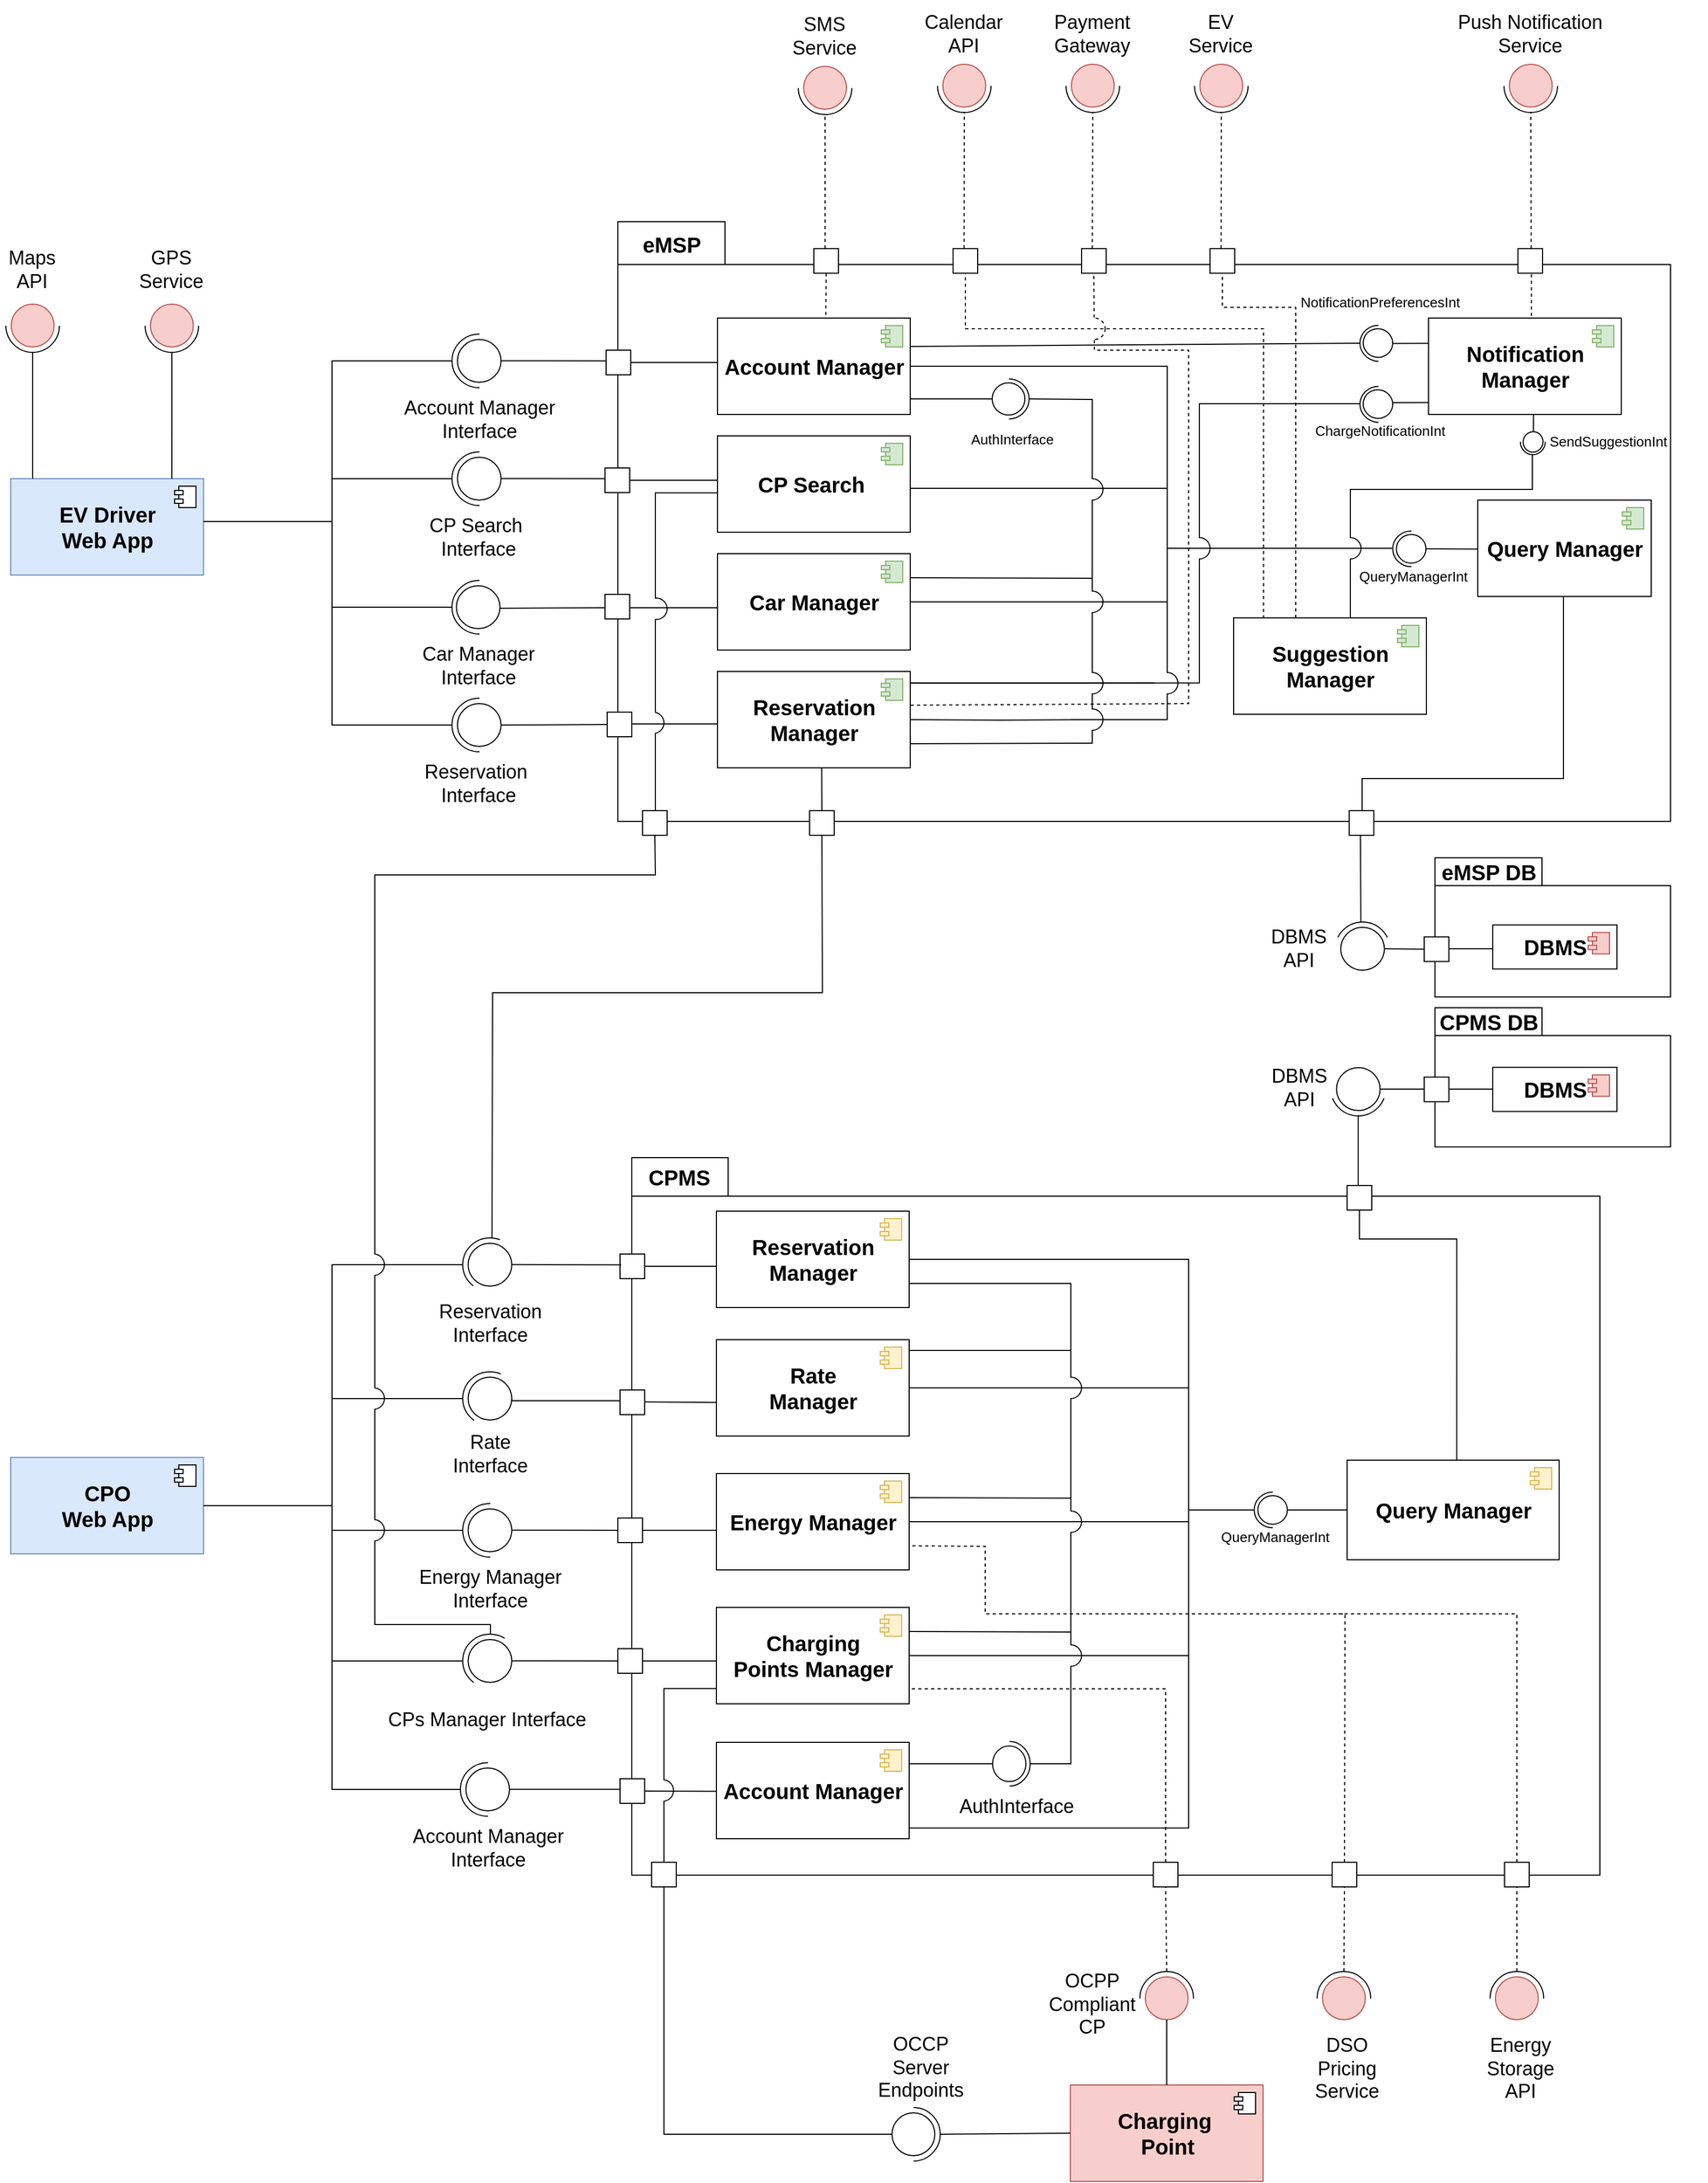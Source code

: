 <mxfile version="20.7.4"><diagram id="Lw5kkMuMrnF7vJ6KjVIi" name="Pagina-1"><mxGraphModel dx="2577" dy="2131" grid="1" gridSize="10" guides="1" tooltips="1" connect="1" arrows="1" fold="1" page="1" pageScale="1" pageWidth="827" pageHeight="1169" math="0" shadow="0"><root><mxCell id="0"/><mxCell id="1" parent="0"/><mxCell id="714" value="" style="endArrow=none;html=1;rounded=0;entryX=0.5;entryY=1;entryDx=0;entryDy=0;exitX=0.508;exitY=0;exitDx=0;exitDy=0;exitPerimeter=0;" parent="1" source="597" target="715" edge="1"><mxGeometry width="50" height="50" relative="1" as="geometry"><mxPoint x="-362" y="770" as="sourcePoint"/><mxPoint x="-220" y="120" as="targetPoint"/><Array as="points"><mxPoint x="-362" y="760"/><mxPoint x="-470" y="760"/><mxPoint x="-470" y="60"/><mxPoint x="-208" y="60"/></Array></mxGeometry></mxCell><mxCell id="701" value="" style="group;rotation=90;" parent="1" connectable="0" vertex="1"><mxGeometry x="-20" y="1189" width="60.5" height="91.5" as="geometry"/></mxCell><mxCell id="702" value="" style="group;rotation=0;rounded=0;fontSize=20;" parent="701" connectable="0" vertex="1"><mxGeometry x="21" y="17" width="55" height="60" as="geometry"/></mxCell><mxCell id="703" value="" style="ellipse;fillColor=#ffffff;strokeColor=#000000;fontSize=20;rotation=-180;" parent="702" vertex="1"><mxGeometry x="7" y="5" width="50" height="50" as="geometry"/></mxCell><mxCell id="704" value="" style="rounded=0;whiteSpace=wrap;html=1;fontSize=20;strokeWidth=0;rotation=-180;strokeColor=none;" parent="702" vertex="1"><mxGeometry x="2" width="30" height="60" as="geometry"/></mxCell><mxCell id="705" value="" style="ellipse;fontSize=20;rotation=-180;" parent="702" vertex="1"><mxGeometry x="12" y="10" width="40" height="40" as="geometry"/></mxCell><mxCell id="273" value="" style="ellipse;fillColor=#ffffff;strokeColor=#000000;fontSize=20;" parent="1" vertex="1"><mxGeometry x="426.995" y="104" width="50.877" height="50" as="geometry"/></mxCell><mxCell id="274" value="" style="rounded=0;whiteSpace=wrap;html=1;fontSize=20;strokeWidth=0;strokeColor=none;rotation=-90;" parent="1" vertex="1"><mxGeometry x="427.17" y="115.17" width="54.17" height="60" as="geometry"/></mxCell><mxCell id="224" value="" style="endArrow=none;html=1;fontSize=20;entryX=0;entryY=0.5;entryDx=0;entryDy=0;dashed=1;exitX=0.538;exitY=-0.005;exitDx=0;exitDy=0;exitPerimeter=0;" parent="1" edge="1"><mxGeometry width="50" height="50" relative="1" as="geometry"><mxPoint x="609.874" y="-524.965" as="sourcePoint"/><mxPoint x="609.5" y="-652" as="targetPoint"/></mxGeometry></mxCell><mxCell id="4" value="" style="group;fontSize=20;" parent="1" vertex="1" connectable="0"><mxGeometry x="-231" y="334" width="905" height="671.0" as="geometry"/></mxCell><mxCell id="izaFajcsEE2UDhvrSL2r-2" value="" style="shape=folder;fontStyle=1;spacingTop=10;tabWidth=90;tabHeight=36;tabPosition=left;html=1;direction=east;flipV=0;flipH=0;labelPosition=center;verticalLabelPosition=middle;align=center;verticalAlign=middle;horizontal=1;labelBackgroundColor=none;fontSize=20;" parent="4" vertex="1"><mxGeometry x="1" y="-10" width="904" height="670" as="geometry"/></mxCell><mxCell id="2" value="&lt;font style=&quot;font-size: 20px;&quot;&gt;CPMS&lt;/font&gt;" style="text;strokeColor=none;fillColor=none;html=1;fontSize=20;fontStyle=1;verticalAlign=middle;align=center;" parent="4" vertex="1"><mxGeometry y="-2" width="90" height="20" as="geometry"/></mxCell><mxCell id="627" style="edgeStyle=orthogonalEdgeStyle;rounded=0;sketch=0;html=1;exitX=1;exitY=0.5;exitDx=0;exitDy=0;fontSize=18;endSize=6;strokeWidth=1;elbow=vertical;endArrow=none;endFill=0;" parent="4" source="366" edge="1"><mxGeometry relative="1" as="geometry"><Array as="points"><mxPoint x="260" y="616"/><mxPoint x="521" y="616"/><mxPoint x="521" y="326"/></Array><mxPoint x="521" y="316" as="targetPoint"/></mxGeometry></mxCell><mxCell id="381" value="&lt;b style=&quot;font-size: 20px&quot;&gt;Charging &lt;br&gt;Points Manager&lt;br style=&quot;font-size: 20px&quot;&gt;&lt;/b&gt;" style="html=1;dropTarget=0;fontSize=20;" parent="4" vertex="1"><mxGeometry x="80" y="410" width="180" height="90" as="geometry"/></mxCell><mxCell id="382" value="" style="shape=module;jettyWidth=8;jettyHeight=4;fontSize=20;fillColor=#fff2cc;strokeColor=#d6b656;" parent="381" vertex="1"><mxGeometry x="1" width="20" height="20" relative="1" as="geometry"><mxPoint x="-27" y="7" as="offset"/></mxGeometry></mxCell><mxCell id="629" style="edgeStyle=orthogonalEdgeStyle;rounded=0;sketch=0;html=1;exitX=1;exitY=0.5;exitDx=0;exitDy=0;fontSize=18;endArrow=none;endFill=0;endSize=6;strokeWidth=1;elbow=vertical;" parent="4" source="379" edge="1"><mxGeometry relative="1" as="geometry"><Array as="points"><mxPoint x="521" y="85"/><mxPoint x="521" y="325"/></Array><mxPoint x="521" y="326" as="targetPoint"/></mxGeometry></mxCell><mxCell id="379" value="&lt;b style=&quot;font-size: 20px;&quot;&gt;Reservation &lt;br style=&quot;font-size: 20px;&quot;&gt;Manager&lt;/b&gt;" style="html=1;dropTarget=0;fontSize=20;" parent="4" vertex="1"><mxGeometry x="80" y="40" width="180" height="90" as="geometry"/></mxCell><mxCell id="380" value="" style="shape=module;jettyWidth=8;jettyHeight=4;fontSize=20;fillColor=#fff2cc;strokeColor=#d6b656;" parent="379" vertex="1"><mxGeometry x="1" width="20" height="20" relative="1" as="geometry"><mxPoint x="-27" y="7" as="offset"/></mxGeometry></mxCell><mxCell id="377" value="&lt;b style=&quot;font-size: 20px;&quot;&gt;Query Manager&lt;/b&gt;" style="html=1;dropTarget=0;fontSize=20;sketch=0;" parent="4" vertex="1"><mxGeometry x="669" y="272.5" width="198" height="93" as="geometry"/></mxCell><mxCell id="378" value="" style="shape=module;jettyWidth=8;jettyHeight=4;fontSize=20;fillColor=#fff2cc;strokeColor=#d6b656;" parent="377" vertex="1"><mxGeometry x="1" width="20" height="20" relative="1" as="geometry"><mxPoint x="-27" y="7" as="offset"/></mxGeometry></mxCell><mxCell id="375" value="&lt;b style=&quot;font-size: 20px;&quot;&gt;Energy Manager&lt;/b&gt;" style="html=1;dropTarget=0;fontSize=20;" parent="4" vertex="1"><mxGeometry x="80" y="285" width="180" height="90" as="geometry"/></mxCell><mxCell id="376" value="" style="shape=module;jettyWidth=8;jettyHeight=4;fontSize=20;fillColor=#fff2cc;strokeColor=#d6b656;" parent="375" vertex="1"><mxGeometry x="1" width="20" height="20" relative="1" as="geometry"><mxPoint x="-27" y="7" as="offset"/></mxGeometry></mxCell><mxCell id="563" value="&lt;b style=&quot;font-size: 20px&quot;&gt;Rate&lt;br&gt;Manager&lt;/b&gt;" style="html=1;dropTarget=0;fontSize=20;" parent="4" vertex="1"><mxGeometry x="80" y="160" width="180" height="90" as="geometry"/></mxCell><mxCell id="564" value="" style="shape=module;jettyWidth=8;jettyHeight=4;fontSize=20;fillColor=#fff2cc;strokeColor=#d6b656;" parent="563" vertex="1"><mxGeometry x="1" width="20" height="20" relative="1" as="geometry"><mxPoint x="-27" y="7" as="offset"/></mxGeometry></mxCell><mxCell id="567" value="&lt;span style=&quot;color: rgba(0 , 0 , 0 , 0) ; font-family: monospace ; font-size: 0px&quot;&gt;%3CmxGraphModel%3E%3Croot%3E%3CmxCell%20id%3D%220%22%2F%3E%3CmxCell%20id%3D%221%22%20parent%3D%220%22%2F%3E%3CmxCell%20id%3D%222%22%20value%3D%22%22%20style%3D%22group%3Bdashed%3D1%3BfontSize%3D20%3B%22%20vertex%3D%221%22%20connectable%3D%220%22%20parent%3D%221%22%3E%3CmxGeometry%20x%3D%22-520%22%20y%3D%22730%22%20width%3D%22290%22%20height%3D%22100%22%20as%3D%22geometry%22%2F%3E%3C%2FmxCell%3E%3CmxCell%20id%3D%223%22%20value%3D%22%22%20style%3D%22ellipse%3BfillColor%3D%23ffffff%3BstrokeColor%3D%23000000%3BfontSize%3D20%3B%22%20vertex%3D%221%22%20parent%3D%222%22%3E%3CmxGeometry%20x%3D%22122.105%22%20y%3D%225%22%20width%3D%2250.877%22%20height%3D%2250%22%20as%3D%22geometry%22%2F%3E%3C%2FmxCell%3E%3CmxCell%20id%3D%224%22%20value%3D%22%22%20style%3D%22rounded%3D0%3BwhiteSpace%3Dwrap%3Bhtml%3D1%3BfontSize%3D20%3BstrokeWidth%3D0%3BstrokeColor%3Dnone%3B%22%20vertex%3D%221%22%20parent%3D%222%22%3E%3CmxGeometry%20x%3D%22147.544%22%20width%3D%2230.526%22%20height%3D%2260%22%20as%3D%22geometry%22%2F%3E%3C%2FmxCell%3E%3CmxCell%20id%3D%225%22%20value%3D%22%22%20style%3D%22ellipse%3BfillColor%3D%23ffffff%3BstrokeColor%3D%23000000%3BfontSize%3D20%3Bshadow%3D0%3Bsketch%3D0%3B%22%20vertex%3D%221%22%20parent%3D%222%22%3E%3CmxGeometry%20x%3D%22127.193%22%20y%3D%2210%22%20width%3D%2240.702%22%20height%3D%2240%22%20as%3D%22geometry%22%2F%3E%3C%2FmxCell%3E%3CmxCell%20id%3D%226%22%20value%3D%22%22%20style%3D%22endArrow%3Dnone%3Bhtml%3D1%3BfontSize%3D20%3BstrokeWidth%3D1%3BendSize%3D6%3B%22%20edge%3D%221%22%20parent%3D%222%22%3E%3CmxGeometry%20width%3D%2250%22%20height%3D%2250%22%20relative%3D%221%22%20as%3D%22geometry%22%3E%3CmxPoint%20x%3D%22167.895%22%20y%3D%2229.83%22%20as%3D%22sourcePoint%22%2F%3E%3CmxPoint%20x%3D%22270%22%20y%3D%2230%22%20as%3D%22targetPoint%22%2F%3E%3C%2FmxGeometry%3E%3C%2FmxCell%3E%3CmxCell%20id%3D%227%22%20value%3D%22Account%20Manager%26lt%3Bbr%26gt%3BInterface%22%20style%3D%22text%3Bhtml%3D1%3BstrokeColor%3Dnone%3BfillColor%3Dnone%3Balign%3Dcenter%3BverticalAlign%3Dmiddle%3BwhiteSpace%3Dwrap%3Brounded%3D0%3BfontSize%3D18%3B%22%20vertex%3D%221%22%20parent%3D%222%22%3E%3CmxGeometry%20x%3D%2250.7%22%20y%3D%2270%22%20width%3D%22193.68%22%20height%3D%2230%22%20as%3D%22geometry%22%2F%3E%3C%2FmxCell%3E%3C%2Froot%3E%3C%2FmxGraphModel%3E&lt;/span&gt;" style="whiteSpace=wrap;html=1;aspect=fixed;rounded=0;fontSize=20;fillColor=#FFFFFF;" parent="4" vertex="1"><mxGeometry x="-10" y="207.0" width="23" height="23" as="geometry"/></mxCell><mxCell id="569" value="" style="whiteSpace=wrap;html=1;aspect=fixed;rounded=0;fontSize=20;fillColor=#FFFFFF;" parent="4" vertex="1"><mxGeometry x="-10" y="80.0" width="23" height="23" as="geometry"/></mxCell><mxCell id="571" value="" style="endArrow=none;html=1;rounded=0;sketch=0;fontSize=18;endSize=6;strokeWidth=1;elbow=vertical;exitX=1;exitY=0.5;exitDx=0;exitDy=0;entryX=3.913;entryY=0.5;entryDx=0;entryDy=0;entryPerimeter=0;" parent="4" source="569" target="569" edge="1"><mxGeometry width="50" height="50" relative="1" as="geometry"><mxPoint x="460" y="560" as="sourcePoint"/><mxPoint x="510" y="510" as="targetPoint"/></mxGeometry></mxCell><mxCell id="577" value="" style="whiteSpace=wrap;html=1;aspect=fixed;rounded=0;fontSize=20;fillColor=#FFFFFF;" parent="4" vertex="1"><mxGeometry x="488" y="648.0" width="23" height="23" as="geometry"/></mxCell><mxCell id="579" value="" style="whiteSpace=wrap;html=1;aspect=fixed;rounded=0;fontSize=20;fillColor=#FFFFFF;" parent="4" vertex="1"><mxGeometry x="816" y="648.0" width="23" height="23" as="geometry"/></mxCell><mxCell id="606" value="&lt;span style=&quot;color: rgba(0 , 0 , 0 , 0) ; font-family: monospace ; font-size: 0px&quot;&gt;%3CmxGraphModel%3E%3Croot%3E%3CmxCell%20id%3D%220%22%2F%3E%3CmxCell%20id%3D%221%22%20parent%3D%220%22%2F%3E%3CmxCell%20id%3D%222%22%20value%3D%22%22%20style%3D%22group%3Bdashed%3D1%3BfontSize%3D20%3B%22%20vertex%3D%221%22%20connectable%3D%220%22%20parent%3D%221%22%3E%3CmxGeometry%20x%3D%22-520%22%20y%3D%22730%22%20width%3D%22290%22%20height%3D%22100%22%20as%3D%22geometry%22%2F%3E%3C%2FmxCell%3E%3CmxCell%20id%3D%223%22%20value%3D%22%22%20style%3D%22ellipse%3BfillColor%3D%23ffffff%3BstrokeColor%3D%23000000%3BfontSize%3D20%3B%22%20vertex%3D%221%22%20parent%3D%222%22%3E%3CmxGeometry%20x%3D%22122.105%22%20y%3D%225%22%20width%3D%2250.877%22%20height%3D%2250%22%20as%3D%22geometry%22%2F%3E%3C%2FmxCell%3E%3CmxCell%20id%3D%224%22%20value%3D%22%22%20style%3D%22rounded%3D0%3BwhiteSpace%3Dwrap%3Bhtml%3D1%3BfontSize%3D20%3BstrokeWidth%3D0%3BstrokeColor%3Dnone%3B%22%20vertex%3D%221%22%20parent%3D%222%22%3E%3CmxGeometry%20x%3D%22147.544%22%20width%3D%2230.526%22%20height%3D%2260%22%20as%3D%22geometry%22%2F%3E%3C%2FmxCell%3E%3CmxCell%20id%3D%225%22%20value%3D%22%22%20style%3D%22ellipse%3BfillColor%3D%23ffffff%3BstrokeColor%3D%23000000%3BfontSize%3D20%3Bshadow%3D0%3Bsketch%3D0%3B%22%20vertex%3D%221%22%20parent%3D%222%22%3E%3CmxGeometry%20x%3D%22127.193%22%20y%3D%2210%22%20width%3D%2240.702%22%20height%3D%2240%22%20as%3D%22geometry%22%2F%3E%3C%2FmxCell%3E%3CmxCell%20id%3D%226%22%20value%3D%22%22%20style%3D%22endArrow%3Dnone%3Bhtml%3D1%3BfontSize%3D20%3BstrokeWidth%3D1%3BendSize%3D6%3B%22%20edge%3D%221%22%20parent%3D%222%22%3E%3CmxGeometry%20width%3D%2250%22%20height%3D%2250%22%20relative%3D%221%22%20as%3D%22geometry%22%3E%3CmxPoint%20x%3D%22167.895%22%20y%3D%2229.83%22%20as%3D%22sourcePoint%22%2F%3E%3CmxPoint%20x%3D%22270%22%20y%3D%2230%22%20as%3D%22targetPoint%22%2F%3E%3C%2FmxGeometry%3E%3C%2FmxCell%3E%3CmxCell%20id%3D%227%22%20value%3D%22Account%20Manager%26lt%3Bbr%26gt%3BInterface%22%20style%3D%22text%3Bhtml%3D1%3BstrokeColor%3Dnone%3BfillColor%3Dnone%3Balign%3Dcenter%3BverticalAlign%3Dmiddle%3BwhiteSpace%3Dwrap%3Brounded%3D0%3BfontSize%3D18%3B%22%20vertex%3D%221%22%20parent%3D%222%22%3E%3CmxGeometry%20x%3D%2250.7%22%20y%3D%2270%22%20width%3D%22193.68%22%20height%3D%2230%22%20as%3D%22geometry%22%2F%3E%3C%2FmxCell%3E%3C%2Froot%3E%3C%2FmxGraphModel%3E&lt;/span&gt;" style="whiteSpace=wrap;html=1;aspect=fixed;rounded=0;fontSize=20;fillColor=#FFFFFF;" parent="4" vertex="1"><mxGeometry x="-10" y="570.0" width="23" height="23" as="geometry"/></mxCell><mxCell id="623" value="" style="endArrow=none;html=1;fontSize=20;strokeWidth=1;endSize=6;exitX=0.5;exitY=1;exitDx=0;exitDy=0;edgeStyle=orthogonalEdgeStyle;rounded=0;entryX=0.517;entryY=0;entryDx=0;entryDy=0;entryPerimeter=0;" parent="4" source="624" target="377" edge="1"><mxGeometry width="50" height="50" relative="1" as="geometry"><mxPoint x="644.005" y="160" as="sourcePoint"/><mxPoint x="771" y="274" as="targetPoint"/><Array as="points"><mxPoint x="680" y="66"/><mxPoint x="771" y="66"/></Array></mxGeometry></mxCell><mxCell id="624" value="" style="whiteSpace=wrap;html=1;aspect=fixed;rounded=0;fontSize=20;fillColor=#FFFFFF;" parent="4" vertex="1"><mxGeometry x="669" y="16" width="23" height="23" as="geometry"/></mxCell><mxCell id="636" value="" style="endArrow=none;dashed=1;html=1;rounded=0;sketch=0;fontSize=18;endSize=6;strokeWidth=1;elbow=vertical;exitX=0.5;exitY=0;exitDx=0;exitDy=0;entryX=1;entryY=0.25;entryDx=0;entryDy=0;edgeStyle=orthogonalEdgeStyle;" parent="4" source="577" target="381" edge="1"><mxGeometry width="50" height="50" relative="1" as="geometry"><mxPoint x="651" y="446" as="sourcePoint"/><mxPoint x="701" y="396" as="targetPoint"/><Array as="points"><mxPoint x="500" y="486"/><mxPoint x="260" y="486"/></Array></mxGeometry></mxCell><mxCell id="647" value="" style="endArrow=none;html=1;rounded=0;fontSize=20;endSize=6;strokeWidth=1;entryX=1;entryY=0.75;entryDx=0;entryDy=0;exitX=0;exitY=0.5;exitDx=0;exitDy=0;edgeStyle=orthogonalEdgeStyle;" parent="4" source="652" target="379" edge="1"><mxGeometry width="50" height="50" relative="1" as="geometry"><mxPoint x="371" y="560" as="sourcePoint"/><mxPoint x="260" y="230.5" as="targetPoint"/><Array as="points"><mxPoint x="411" y="556"/><mxPoint x="411" y="107"/></Array></mxGeometry></mxCell><mxCell id="649" value="" style="ellipse;whiteSpace=wrap;html=1;aspect=fixed;rounded=1;fontSize=20;strokeColor=#000000;strokeWidth=1;" parent="4" vertex="1"><mxGeometry x="401" y="445" width="20" height="20" as="geometry"/></mxCell><mxCell id="650" value="" style="rounded=0;whiteSpace=wrap;html=1;fontSize=20;strokeColor=#FFFFFF;strokeWidth=1;" parent="4" vertex="1"><mxGeometry x="400" y="445" width="10" height="20" as="geometry"/></mxCell><mxCell id="630" style="edgeStyle=orthogonalEdgeStyle;rounded=0;sketch=0;html=1;exitX=1;exitY=0.5;exitDx=0;exitDy=0;fontSize=18;endArrow=none;endFill=0;endSize=6;strokeWidth=1;elbow=vertical;" parent="4" source="381" edge="1"><mxGeometry relative="1" as="geometry"><Array as="points"><mxPoint x="521" y="455"/><mxPoint x="521" y="326"/></Array><mxPoint x="521" y="326" as="targetPoint"/></mxGeometry></mxCell><mxCell id="659" value="" style="ellipse;whiteSpace=wrap;html=1;aspect=fixed;rounded=1;fontSize=20;strokeColor=#000000;strokeWidth=1;" parent="4" vertex="1"><mxGeometry x="401" y="320" width="20" height="20" as="geometry"/></mxCell><mxCell id="660" value="" style="rounded=0;whiteSpace=wrap;html=1;fontSize=20;strokeColor=#FFFFFF;strokeWidth=1;" parent="4" vertex="1"><mxGeometry x="400" y="320" width="10" height="20" as="geometry"/></mxCell><mxCell id="631" style="edgeStyle=orthogonalEdgeStyle;rounded=0;sketch=0;html=1;exitX=1;exitY=0.5;exitDx=0;exitDy=0;fontSize=18;endArrow=none;endFill=0;endSize=6;strokeWidth=1;elbow=vertical;" parent="4" source="375" edge="1"><mxGeometry relative="1" as="geometry"><mxPoint x="521" y="330" as="targetPoint"/><Array as="points"/></mxGeometry></mxCell><mxCell id="657" value="" style="group" parent="4" connectable="0" vertex="1"><mxGeometry x="260" y="531" width="113" height="50" as="geometry"/></mxCell><mxCell id="652" value="" style="ellipse;fillColor=#ffffff;strokeColor=#000000;fontSize=20;rotation=-180;" parent="657" vertex="1"><mxGeometry x="74.122" y="4.167" width="38.878" height="41.667" as="geometry"/></mxCell><mxCell id="653" value="" style="rounded=0;whiteSpace=wrap;html=1;fontSize=20;strokeWidth=0;strokeColor=none;rotation=-180;" parent="657" vertex="1"><mxGeometry x="70.302" width="23.327" height="50" as="geometry"/></mxCell><mxCell id="654" value="" style="ellipse;fillColor=#ffffff;strokeColor=#000000;fontSize=20;shadow=0;sketch=0;rotation=-180;" parent="657" vertex="1"><mxGeometry x="77.943" y="8.333" width="31.102" height="33.333" as="geometry"/></mxCell><mxCell id="655" value="" style="endArrow=none;html=1;fontSize=20;strokeWidth=1;endSize=6;entryX=0.003;entryY=0.427;entryDx=0;entryDy=0;entryPerimeter=0;" parent="657" edge="1"><mxGeometry width="50" height="50" relative="1" as="geometry"><mxPoint x="77.943" y="25" as="sourcePoint"/><mxPoint y="25" as="targetPoint"/></mxGeometry></mxCell><mxCell id="663" value="AuthInterface" style="text;html=1;strokeColor=none;fillColor=none;align=center;verticalAlign=middle;whiteSpace=wrap;rounded=0;fontSize=18;" parent="4" vertex="1"><mxGeometry x="271" y="581" width="179" height="29" as="geometry"/></mxCell><mxCell id="676" value="" style="ellipse;whiteSpace=wrap;html=1;aspect=fixed;rounded=1;fontSize=20;strokeColor=#000000;strokeWidth=1;" parent="4" vertex="1"><mxGeometry x="401" y="195" width="20" height="20" as="geometry"/></mxCell><mxCell id="677" value="" style="rounded=0;whiteSpace=wrap;html=1;fontSize=20;strokeColor=#FFFFFF;strokeWidth=1;" parent="4" vertex="1"><mxGeometry x="400" y="195" width="10" height="20" as="geometry"/></mxCell><mxCell id="673" style="edgeStyle=orthogonalEdgeStyle;rounded=0;sketch=0;html=1;exitX=1;exitY=0.5;exitDx=0;exitDy=0;fontSize=18;endArrow=none;endFill=0;endSize=6;strokeWidth=1;elbow=vertical;" parent="4" source="563" edge="1"><mxGeometry relative="1" as="geometry"><Array as="points"><mxPoint x="521" y="205"/></Array><mxPoint x="521" y="325" as="targetPoint"/></mxGeometry></mxCell><mxCell id="678" value="" style="endArrow=none;html=1;rounded=0;sketch=0;fontSize=18;endSize=6;strokeWidth=1;elbow=vertical;exitX=1;exitY=0.25;exitDx=0;exitDy=0;" parent="4" source="375" edge="1"><mxGeometry width="50" height="50" relative="1" as="geometry"><mxPoint x="481" y="406" as="sourcePoint"/><mxPoint x="411" y="308" as="targetPoint"/></mxGeometry></mxCell><mxCell id="366" value="&lt;b style=&quot;font-size: 20px&quot;&gt;Account Manager&lt;/b&gt;" style="html=1;dropTarget=0;fontSize=20;" parent="4" vertex="1"><mxGeometry x="80" y="536" width="180" height="90" as="geometry"/></mxCell><mxCell id="367" value="" style="shape=module;jettyWidth=8;jettyHeight=4;fontSize=20;fillColor=#fff2cc;strokeColor=#d6b656;" parent="366" vertex="1"><mxGeometry x="1" width="20" height="20" relative="1" as="geometry"><mxPoint x="-27" y="7" as="offset"/></mxGeometry></mxCell><mxCell id="573" value="" style="endArrow=none;html=1;rounded=0;sketch=0;fontSize=18;endSize=6;strokeWidth=1;elbow=vertical;exitX=1;exitY=0.5;exitDx=0;exitDy=0;edgeStyle=elbowEdgeStyle;" parent="4" edge="1"><mxGeometry width="50" height="50" relative="1" as="geometry"><mxPoint x="13" y="218.14" as="sourcePoint"/><mxPoint x="80" y="219" as="targetPoint"/><Array as="points"><mxPoint x="50" y="218.64"/></Array></mxGeometry></mxCell><mxCell id="604" value="" style="endArrow=none;html=1;rounded=0;sketch=0;fontSize=18;endSize=6;strokeWidth=1;elbow=vertical;exitX=1;exitY=0.5;exitDx=0;exitDy=0;entryX=3.913;entryY=0.5;entryDx=0;entryDy=0;entryPerimeter=0;" parent="4" source="602" edge="1"><mxGeometry width="50" height="50" relative="1" as="geometry"><mxPoint x="13" y="338.0" as="sourcePoint"/><mxPoint x="79.999" y="338.0" as="targetPoint"/></mxGeometry></mxCell><mxCell id="605" value="" style="endArrow=none;html=1;rounded=0;sketch=0;fontSize=18;endSize=6;strokeWidth=1;elbow=vertical;exitX=1;exitY=0.5;exitDx=0;exitDy=0;entryX=3.913;entryY=0.5;entryDx=0;entryDy=0;entryPerimeter=0;" parent="4" source="603" edge="1"><mxGeometry width="50" height="50" relative="1" as="geometry"><mxPoint x="13" y="460.0" as="sourcePoint"/><mxPoint x="79.999" y="460.0" as="targetPoint"/></mxGeometry></mxCell><mxCell id="743" value="" style="group" parent="4" vertex="1" connectable="0"><mxGeometry x="21" y="571" width="20" height="20" as="geometry"/></mxCell><mxCell id="745" value="" style="rounded=0;whiteSpace=wrap;html=1;strokeColor=#FFFFFF;" parent="743" vertex="1"><mxGeometry width="10" height="20" as="geometry"/></mxCell><mxCell id="741" value="" style="endArrow=none;html=1;rounded=0;exitX=1;exitY=0.5;exitDx=0;exitDy=0;entryX=0;entryY=0.508;entryDx=0;entryDy=0;entryPerimeter=0;" parent="4" source="606" target="366" edge="1"><mxGeometry width="50" height="50" relative="1" as="geometry"><mxPoint x="11" y="626" as="sourcePoint"/><mxPoint x="61" y="576" as="targetPoint"/></mxGeometry></mxCell><mxCell id="Wueq8j8OSEsdgoLi7fvw-810" value="&lt;div&gt;&lt;br&gt;&lt;/div&gt;" style="whiteSpace=wrap;html=1;aspect=fixed;rounded=0;fontSize=20;fillColor=#FFFFFF;" vertex="1" parent="4"><mxGeometry x="19.5" y="648.0" width="23" height="23" as="geometry"/></mxCell><mxCell id="777" value="" style="endArrow=none;html=1;rounded=0;exitX=0.5;exitY=0;exitDx=0;exitDy=0;edgeStyle=orthogonalEdgeStyle;entryX=-0.002;entryY=0.842;entryDx=0;entryDy=0;entryPerimeter=0;" parent="4" source="Wueq8j8OSEsdgoLi7fvw-810" target="381" edge="1"><mxGeometry width="50" height="50" relative="1" as="geometry"><mxPoint x="361" y="416" as="sourcePoint"/><mxPoint x="81" y="496" as="targetPoint"/><Array as="points"><mxPoint x="31" y="486"/></Array></mxGeometry></mxCell><mxCell id="Wueq8j8OSEsdgoLi7fvw-898" value="" style="group;dashed=1;fontSize=20;" vertex="1" connectable="0" parent="4"><mxGeometry x="500" y="286" width="290" height="100" as="geometry"/></mxCell><mxCell id="Wueq8j8OSEsdgoLi7fvw-899" value="" style="group" vertex="1" connectable="0" parent="Wueq8j8OSEsdgoLi7fvw-898"><mxGeometry x="4.32" y="13.0" width="193.68" height="64" as="geometry"/></mxCell><mxCell id="Wueq8j8OSEsdgoLi7fvw-900" value="" style="group" vertex="1" connectable="0" parent="Wueq8j8OSEsdgoLi7fvw-899"><mxGeometry x="77.9" width="114.06" height="63.33" as="geometry"/></mxCell><mxCell id="Wueq8j8OSEsdgoLi7fvw-901" value="" style="ellipse;fillColor=#ffffff;strokeColor=#000000;fontSize=20;" vertex="1" parent="Wueq8j8OSEsdgoLi7fvw-900"><mxGeometry y="3.333" width="34.445" height="33.333" as="geometry"/></mxCell><mxCell id="Wueq8j8OSEsdgoLi7fvw-902" value="" style="rounded=0;whiteSpace=wrap;html=1;fontSize=20;strokeWidth=0;strokeColor=none;" vertex="1" parent="Wueq8j8OSEsdgoLi7fvw-900"><mxGeometry x="17.223" width="20.667" height="40" as="geometry"/></mxCell><mxCell id="Wueq8j8OSEsdgoLi7fvw-903" value="" style="ellipse;fillColor=#ffffff;strokeColor=#000000;fontSize=20;shadow=0;sketch=0;" vertex="1" parent="Wueq8j8OSEsdgoLi7fvw-900"><mxGeometry x="3.445" y="6.667" width="27.556" height="26.667" as="geometry"/></mxCell><mxCell id="Wueq8j8OSEsdgoLi7fvw-904" value="&lt;font style=&quot;font-size: 13px;&quot;&gt;QueryManagerInt&lt;/font&gt;" style="text;html=1;strokeColor=none;fillColor=none;align=center;verticalAlign=middle;whiteSpace=wrap;rounded=0;fontSize=13;" vertex="1" parent="Wueq8j8OSEsdgoLi7fvw-900"><mxGeometry x="-77.62" y="30.33" width="193.68" height="30" as="geometry"/></mxCell><mxCell id="Wueq8j8OSEsdgoLi7fvw-905" value="" style="endArrow=none;html=1;rounded=0;fontSize=13;exitX=1;exitY=0.5;exitDx=0;exitDy=0;entryX=0;entryY=0.5;entryDx=0;entryDy=0;" edge="1" parent="4" source="Wueq8j8OSEsdgoLi7fvw-903" target="377"><mxGeometry width="50" height="50" relative="1" as="geometry"><mxPoint x="581" y="306" as="sourcePoint"/><mxPoint x="631" y="256" as="targetPoint"/></mxGeometry></mxCell><mxCell id="Wueq8j8OSEsdgoLi7fvw-906" value="" style="endArrow=none;html=1;rounded=0;fontSize=13;entryX=0;entryY=0.5;entryDx=0;entryDy=0;" edge="1" parent="4" target="Wueq8j8OSEsdgoLi7fvw-901"><mxGeometry width="50" height="50" relative="1" as="geometry"><mxPoint x="521" y="319" as="sourcePoint"/><mxPoint x="621" y="246" as="targetPoint"/></mxGeometry></mxCell><mxCell id="94" value="&lt;b style=&quot;font-size: 20px&quot;&gt;EV Driver&lt;br&gt;Web App&lt;/b&gt;" style="html=1;dropTarget=0;fontSize=20;fillColor=#dae8fc;strokeColor=#6c8ebf;" parent="1" vertex="1"><mxGeometry x="-810" y="-310" width="180" height="90" as="geometry"/></mxCell><mxCell id="95" value="" style="shape=module;jettyWidth=8;jettyHeight=4;fontSize=20;" parent="94" vertex="1"><mxGeometry x="1" width="20" height="20" relative="1" as="geometry"><mxPoint x="-27" y="7" as="offset"/></mxGeometry></mxCell><mxCell id="137" value="" style="group;dashed=1;fontSize=20;" parent="1" vertex="1" connectable="0"><mxGeometry x="-520" y="-450" width="290" height="100" as="geometry"/></mxCell><mxCell id="90" value="" style="ellipse;fillColor=#ffffff;strokeColor=#000000;fontSize=20;" parent="137" vertex="1"><mxGeometry x="122.105" y="5" width="50.877" height="50" as="geometry"/></mxCell><mxCell id="91" value="" style="rounded=0;whiteSpace=wrap;html=1;fontSize=20;strokeWidth=0;strokeColor=none;" parent="137" vertex="1"><mxGeometry x="147.544" width="30.526" height="60" as="geometry"/></mxCell><mxCell id="89" value="" style="ellipse;fillColor=#ffffff;strokeColor=#000000;fontSize=20;shadow=0;sketch=0;" parent="137" vertex="1"><mxGeometry x="127.193" y="10" width="40.702" height="40" as="geometry"/></mxCell><mxCell id="96" value="" style="endArrow=none;html=1;fontSize=20;strokeWidth=1;endSize=6;" parent="137" edge="1"><mxGeometry width="50" height="50" relative="1" as="geometry"><mxPoint x="167.895" y="29.83" as="sourcePoint"/><mxPoint x="280" y="30" as="targetPoint"/></mxGeometry></mxCell><mxCell id="98" value="Account Manager Interface" style="text;html=1;strokeColor=none;fillColor=none;align=center;verticalAlign=middle;whiteSpace=wrap;rounded=0;fontSize=18;" parent="137" vertex="1"><mxGeometry x="50.7" y="70" width="193.68" height="30" as="geometry"/></mxCell><mxCell id="144" value="" style="group;fontSize=20;" parent="1" vertex="1" connectable="0"><mxGeometry x="-520" y="-340" width="290" height="100" as="geometry"/></mxCell><mxCell id="145" value="" style="ellipse;fillColor=#ffffff;strokeColor=#000000;fontSize=20;" parent="144" vertex="1"><mxGeometry x="122.105" y="5" width="50.877" height="50" as="geometry"/></mxCell><mxCell id="146" value="" style="rounded=0;whiteSpace=wrap;html=1;fontSize=20;strokeWidth=0;strokeColor=none;" parent="144" vertex="1"><mxGeometry x="147.544" width="30.526" height="60" as="geometry"/></mxCell><mxCell id="147" value="" style="ellipse;fillColor=#ffffff;strokeColor=#000000;fontSize=20;" parent="144" vertex="1"><mxGeometry x="127.193" y="10" width="40.702" height="40" as="geometry"/></mxCell><mxCell id="148" value="" style="endArrow=none;html=1;fontSize=20;strokeWidth=1;endSize=6;" parent="144" edge="1"><mxGeometry width="50" height="50" relative="1" as="geometry"><mxPoint x="10" y="30" as="sourcePoint"/><mxPoint x="122.105" y="30" as="targetPoint"/></mxGeometry></mxCell><mxCell id="149" value="" style="endArrow=none;html=1;fontSize=20;strokeWidth=1;endSize=6;" parent="144" edge="1"><mxGeometry width="50" height="50" relative="1" as="geometry"><mxPoint x="167.895" y="29.83" as="sourcePoint"/><mxPoint x="280" y="30" as="targetPoint"/></mxGeometry></mxCell><mxCell id="150" value="CP Search&amp;nbsp;&lt;br style=&quot;font-size: 18px;&quot;&gt;Interface" style="text;html=1;strokeColor=none;fillColor=none;align=center;verticalAlign=middle;whiteSpace=wrap;rounded=0;fontSize=18;" parent="144" vertex="1"><mxGeometry x="76.316" y="70" width="142.456" height="30" as="geometry"/></mxCell><mxCell id="185" value="" style="group;rotation=90;fontSize=20;" parent="1" connectable="0" vertex="1"><mxGeometry x="-817.5" y="-486" width="55" height="60" as="geometry"/></mxCell><mxCell id="182" value="" style="ellipse;fillColor=#ffffff;strokeColor=#000000;fontSize=20;rotation=-90;" parent="185" vertex="1"><mxGeometry x="3" y="8" width="50" height="50" as="geometry"/></mxCell><mxCell id="183" value="" style="rounded=0;whiteSpace=wrap;html=1;fontSize=20;strokeWidth=0;rotation=-90;strokeColor=none;" parent="185" vertex="1"><mxGeometry x="13" y="-12" width="30" height="60" as="geometry"/></mxCell><mxCell id="184" value="" style="ellipse;fillColor=#f8cecc;strokeColor=#b85450;fontSize=20;rotation=-90;" parent="185" vertex="1"><mxGeometry x="8" y="13" width="40" height="40" as="geometry"/></mxCell><mxCell id="192" value="" style="endArrow=none;html=1;fontSize=20;entryX=0;entryY=0.5;entryDx=0;entryDy=0;exitX=0.114;exitY=0;exitDx=0;exitDy=0;exitPerimeter=0;" parent="1" source="94" target="182" edge="1"><mxGeometry width="50" height="50" relative="1" as="geometry"><mxPoint x="-709" y="-310" as="sourcePoint"/><mxPoint x="-560" y="-390" as="targetPoint"/></mxGeometry></mxCell><mxCell id="193" value="" style="endArrow=none;html=1;fontSize=20;entryX=0;entryY=0.5;entryDx=0;entryDy=0;exitX=0.836;exitY=0;exitDx=0;exitDy=0;exitPerimeter=0;" parent="1" source="94" target="188" edge="1"><mxGeometry width="50" height="50" relative="1" as="geometry"><mxPoint x="-559" y="-310" as="sourcePoint"/><mxPoint x="-629.5" y="-490" as="targetPoint"/></mxGeometry></mxCell><mxCell id="93" value="" style="endArrow=none;html=1;fontSize=20;strokeWidth=1;endSize=6;edgeStyle=orthogonalEdgeStyle;rounded=0;entryX=0;entryY=0.5;entryDx=0;entryDy=0;exitX=1;exitY=0.444;exitDx=0;exitDy=0;exitPerimeter=0;" parent="1" source="94" target="90" edge="1"><mxGeometry width="50" height="50" relative="1" as="geometry"><mxPoint x="-504.21" y="-270" as="sourcePoint"/><mxPoint x="-400" y="-420" as="targetPoint"/><Array as="points"><mxPoint x="-510" y="-270"/><mxPoint x="-510" y="-420"/></Array></mxGeometry></mxCell><mxCell id="213" value="" style="group;rotation=90;rounded=0;fontSize=20;" parent="1" connectable="0" vertex="1"><mxGeometry x="292.5" y="-710" width="67.5" height="60" as="geometry"/></mxCell><mxCell id="214" value="" style="ellipse;fillColor=#ffffff;strokeColor=#000000;fontSize=20;rotation=-90;" parent="213" vertex="1"><mxGeometry x="3" y="8" width="50" height="50" as="geometry"/></mxCell><mxCell id="215" value="" style="rounded=0;whiteSpace=wrap;html=1;fontSize=20;strokeWidth=0;rotation=-90;strokeColor=none;" parent="213" vertex="1"><mxGeometry x="13" y="-12" width="30" height="60" as="geometry"/></mxCell><mxCell id="216" value="" style="ellipse;fillColor=#f8cecc;strokeColor=#b85450;fontSize=20;rotation=-90;" parent="213" vertex="1"><mxGeometry x="8" y="13" width="40" height="40" as="geometry"/></mxCell><mxCell id="218" value="" style="endArrow=none;html=1;fontSize=20;entryX=0;entryY=0.5;entryDx=0;entryDy=0;dashed=1;exitX=0.446;exitY=-0.012;exitDx=0;exitDy=0;exitPerimeter=0;" parent="1" source="328" target="214" edge="1"><mxGeometry width="50" height="50" relative="1" as="geometry"><mxPoint x="321" y="-527" as="sourcePoint"/><mxPoint x="250.5" y="-707" as="targetPoint"/></mxGeometry></mxCell><mxCell id="219" value="" style="group;rotation=90;rounded=0;fontSize=20;" parent="1" connectable="0" vertex="1"><mxGeometry x="581.5" y="-710" width="55" height="60" as="geometry"/></mxCell><mxCell id="220" value="" style="ellipse;fillColor=#ffffff;strokeColor=#000000;fontSize=20;rotation=-90;" parent="219" vertex="1"><mxGeometry x="3" y="8" width="50" height="50" as="geometry"/></mxCell><mxCell id="221" value="" style="rounded=0;whiteSpace=wrap;html=1;fontSize=20;strokeWidth=0;rotation=-90;strokeColor=none;" parent="219" vertex="1"><mxGeometry x="13" y="-12" width="30" height="60" as="geometry"/></mxCell><mxCell id="222" value="" style="ellipse;fillColor=#f8cecc;strokeColor=#b85450;fontSize=20;rotation=-90;" parent="219" vertex="1"><mxGeometry x="8" y="13" width="40" height="40" as="geometry"/></mxCell><mxCell id="223" value="Push Notification&lt;br style=&quot;font-size: 18px;&quot;&gt;Service" style="text;html=1;strokeColor=none;fillColor=none;align=center;verticalAlign=middle;whiteSpace=wrap;rounded=0;fontSize=18;" parent="1" vertex="1"><mxGeometry x="539" y="-745" width="140" height="40" as="geometry"/></mxCell><mxCell id="238" value="" style="group;fontStyle=0;fontSize=20;" parent="1" vertex="1" connectable="0"><mxGeometry x="-520" y="-110" width="303" height="90" as="geometry"/></mxCell><mxCell id="239" value="" style="ellipse;fillColor=#ffffff;strokeColor=#000000;fontSize=20;fontStyle=4" parent="238" vertex="1"><mxGeometry x="122.105" y="5" width="50.877" height="50" as="geometry"/></mxCell><mxCell id="240" value="" style="rounded=0;whiteSpace=wrap;html=1;fontSize=20;strokeWidth=0;strokeColor=none;fontStyle=4;fillColor=default;" parent="238" vertex="1"><mxGeometry x="147.544" width="30.526" height="60" as="geometry"/></mxCell><mxCell id="241" value="" style="ellipse;fillColor=#ffffff;strokeColor=#000000;fontSize=20;fontStyle=0" parent="238" vertex="1"><mxGeometry x="127.193" y="10" width="40.702" height="40" as="geometry"/></mxCell><mxCell id="242" value="" style="endArrow=none;html=1;fontSize=20;strokeWidth=1;endSize=6;rounded=0;fontStyle=0;edgeStyle=orthogonalEdgeStyle;" parent="238" edge="1"><mxGeometry width="50" height="50" relative="1" as="geometry"><mxPoint x="10" y="-80" as="sourcePoint"/><mxPoint x="122.105" y="30" as="targetPoint"/><Array as="points"><mxPoint x="10" y="-80"/><mxPoint x="10" y="30"/></Array></mxGeometry></mxCell><mxCell id="244" value="Reservation&amp;nbsp;&lt;br style=&quot;font-size: 18px;&quot;&gt;Interface" style="text;html=1;strokeColor=none;fillColor=none;align=center;verticalAlign=middle;whiteSpace=wrap;rounded=0;fontSize=18;fontStyle=0" parent="238" vertex="1"><mxGeometry x="76.316" y="70" width="142.456" height="30" as="geometry"/></mxCell><mxCell id="245" value="" style="group;fontStyle=0;fontSize=20;" parent="1" vertex="1" connectable="0"><mxGeometry x="-520" y="-220" width="290" height="90" as="geometry"/></mxCell><mxCell id="246" value="" style="ellipse;fillColor=#ffffff;strokeColor=#000000;fontSize=20;fontStyle=4" parent="245" vertex="1"><mxGeometry x="122.105" y="5" width="50.877" height="50" as="geometry"/></mxCell><mxCell id="247" value="" style="rounded=0;whiteSpace=wrap;html=1;fontSize=20;strokeWidth=0;strokeColor=none;fontStyle=4" parent="245" vertex="1"><mxGeometry x="147.544" width="30.526" height="60" as="geometry"/></mxCell><mxCell id="248" value="" style="ellipse;fillColor=#ffffff;strokeColor=#000000;fontSize=20;fontStyle=4" parent="245" vertex="1"><mxGeometry x="126.193" y="10" width="40.702" height="40" as="geometry"/></mxCell><mxCell id="249" value="" style="endArrow=none;html=1;fontSize=20;strokeWidth=1;endSize=6;rounded=0;fontStyle=4;edgeStyle=orthogonalEdgeStyle;" parent="245" edge="1"><mxGeometry width="50" height="50" relative="1" as="geometry"><mxPoint x="10" y="-50" as="sourcePoint"/><mxPoint x="122.105" y="30" as="targetPoint"/><Array as="points"><mxPoint x="10" y="-50"/><mxPoint x="10" y="30"/></Array></mxGeometry></mxCell><mxCell id="250" value="" style="endArrow=none;html=1;fontSize=20;strokeWidth=1;endSize=6;fontStyle=4;entryX=0;entryY=0.5;entryDx=0;entryDy=0;" parent="245" edge="1"><mxGeometry width="50" height="50" relative="1" as="geometry"><mxPoint x="167" y="31" as="sourcePoint"/><mxPoint x="265" y="30.5" as="targetPoint"/></mxGeometry></mxCell><mxCell id="251" value="Car Manager&lt;br style=&quot;font-size: 18px;&quot;&gt;Interface" style="text;html=1;strokeColor=none;fillColor=none;align=center;verticalAlign=middle;whiteSpace=wrap;rounded=0;fontSize=18;fontStyle=0" parent="245" vertex="1"><mxGeometry x="76.316" y="70" width="142.456" height="30" as="geometry"/></mxCell><mxCell id="252" value="" style="group;fontSize=20;" parent="1" connectable="0" vertex="1"><mxGeometry x="520" y="44" width="220" height="130" as="geometry"/></mxCell><mxCell id="253" value="" style="shape=folder;fontStyle=1;spacingTop=10;tabWidth=100;tabHeight=26;tabPosition=left;html=1;direction=east;flipV=0;flipH=0;labelPosition=center;verticalLabelPosition=middle;align=center;verticalAlign=middle;horizontal=1;labelBackgroundColor=none;fontSize=20;" parent="252" vertex="1"><mxGeometry width="220.0" height="130" as="geometry"/></mxCell><mxCell id="254" value="&lt;font style=&quot;font-size: 20px;&quot;&gt;eMSP DB&lt;/font&gt;" style="text;strokeColor=none;fillColor=none;html=1;fontSize=20;fontStyle=1;verticalAlign=middle;align=center;" parent="252" vertex="1"><mxGeometry y="3" width="100" height="20" as="geometry"/></mxCell><mxCell id="266" value="&lt;b style=&quot;font-size: 20px;&quot;&gt;DBMS&lt;/b&gt;" style="html=1;dropTarget=0;fontSize=20;fontStyle=0;" parent="252" vertex="1"><mxGeometry x="53.976" y="62.714" width="116.044" height="41.133" as="geometry"/></mxCell><mxCell id="267" value="" style="shape=module;jettyWidth=8;jettyHeight=4;fontSize=20;fillColor=#f8cecc;strokeColor=#b85450;" parent="266" vertex="1"><mxGeometry x="1" width="20" height="20" relative="1" as="geometry"><mxPoint x="-27" y="7" as="offset"/></mxGeometry></mxCell><mxCell id="Wueq8j8OSEsdgoLi7fvw-907" value="" style="whiteSpace=wrap;html=1;aspect=fixed;rounded=0;fontSize=20;fillColor=#FFFFFF;" vertex="1" parent="252"><mxGeometry x="-10" y="73.85" width="23" height="23" as="geometry"/></mxCell><mxCell id="Wueq8j8OSEsdgoLi7fvw-910" value="" style="endArrow=none;html=1;fontSize=20;strokeWidth=1;endSize=6;" edge="1" parent="252"><mxGeometry width="50" height="50" relative="1" as="geometry"><mxPoint x="13.005" y="85.01" as="sourcePoint"/><mxPoint x="54.22" y="85.01" as="targetPoint"/></mxGeometry></mxCell><mxCell id="259" value="" style="endArrow=none;html=1;rounded=0;fontSize=20;endSize=6;strokeWidth=1;exitX=1;exitY=0.5;exitDx=0;exitDy=0;edgeStyle=orthogonalEdgeStyle;" parent="1" source="203" edge="1"><mxGeometry width="50" height="50" relative="1" as="geometry"><mxPoint x="460" y="-150" as="sourcePoint"/><mxPoint x="270" y="-260" as="targetPoint"/></mxGeometry></mxCell><mxCell id="275" value="" style="ellipse;fillColor=#ffffff;strokeColor=#000000;fontSize=20;rotation=-180;" parent="1" vertex="1"><mxGeometry x="432.083" y="109" width="40.702" height="40" as="geometry"/></mxCell><mxCell id="276" value="" style="endArrow=none;html=1;fontSize=20;strokeWidth=1;endSize=6;entryX=0;entryY=0.5;entryDx=0;entryDy=0;exitX=0;exitY=0.5;exitDx=0;exitDy=0;" parent="1" source="275" target="Wueq8j8OSEsdgoLi7fvw-907" edge="1"><mxGeometry width="50" height="50" relative="1" as="geometry"><mxPoint x="480" y="129" as="sourcePoint"/><mxPoint x="987.89" y="-276" as="targetPoint"/></mxGeometry></mxCell><mxCell id="277" value="DBMS&lt;br style=&quot;font-size: 18px;&quot;&gt;API" style="text;html=1;strokeColor=none;fillColor=none;align=center;verticalAlign=middle;whiteSpace=wrap;rounded=0;fontSize=18;" parent="1" vertex="1"><mxGeometry x="360" y="113.65" width="65.79" height="30" as="geometry"/></mxCell><mxCell id="279" value="" style="endArrow=none;html=1;fontSize=20;strokeWidth=1;endSize=6;exitX=0.5;exitY=1;exitDx=0;exitDy=0;entryX=0.469;entryY=0.01;entryDx=0;entryDy=0;entryPerimeter=0;" parent="1" target="273" edge="1"><mxGeometry width="50" height="50" relative="1" as="geometry"><mxPoint x="450.43" y="23" as="sourcePoint"/><mxPoint x="450" y="100" as="targetPoint"/></mxGeometry></mxCell><mxCell id="326" value="" style="endArrow=none;html=1;rounded=0;fontSize=20;endSize=6;strokeWidth=1;exitX=1;exitY=0.75;exitDx=0;exitDy=0;" parent="1" source="203" edge="1"><mxGeometry width="50" height="50" relative="1" as="geometry"><mxPoint x="210" y="-170" as="sourcePoint"/><mxPoint x="200" y="-172" as="targetPoint"/></mxGeometry></mxCell><mxCell id="330" value="" style="group;fontStyle=4;fontSize=20;" parent="1" connectable="0" vertex="1"><mxGeometry x="-80" y="-730" width="60" height="198.45" as="geometry"/></mxCell><mxCell id="225" value="" style="group;rotation=90;rounded=0;fontSize=20;" parent="330" connectable="0" vertex="1"><mxGeometry x="2.5" y="22" width="55" height="60" as="geometry"/></mxCell><mxCell id="226" value="" style="ellipse;fillColor=#ffffff;strokeColor=#000000;fontSize=20;rotation=-90;" parent="225" vertex="1"><mxGeometry x="3" y="8" width="50" height="50" as="geometry"/></mxCell><mxCell id="227" value="" style="rounded=0;whiteSpace=wrap;html=1;fontSize=20;strokeWidth=0;rotation=-90;strokeColor=none;" parent="225" vertex="1"><mxGeometry x="13" y="-12" width="30" height="60" as="geometry"/></mxCell><mxCell id="228" value="" style="ellipse;fillColor=#f8cecc;strokeColor=#b85450;fontSize=20;rotation=-90;" parent="225" vertex="1"><mxGeometry x="8" y="13" width="40" height="40" as="geometry"/></mxCell><mxCell id="229" value="SMS Service" style="text;html=1;strokeColor=none;fillColor=none;align=center;verticalAlign=middle;whiteSpace=wrap;rounded=0;fontSize=18;" parent="330" vertex="1"><mxGeometry y="-8" width="60" height="30" as="geometry"/></mxCell><mxCell id="331" value="" style="group;fontSize=20;" parent="1" vertex="1" connectable="0"><mxGeometry x="50" y="-740" width="60" height="198.45" as="geometry"/></mxCell><mxCell id="195" value="" style="group;rotation=90;rounded=0;fontSize=20;" parent="331" connectable="0" vertex="1"><mxGeometry x="2.5" y="30" width="55" height="60" as="geometry"/></mxCell><mxCell id="196" value="" style="ellipse;fillColor=#ffffff;strokeColor=#000000;fontSize=20;rotation=-90;" parent="195" vertex="1"><mxGeometry x="3" y="8" width="50" height="50" as="geometry"/></mxCell><mxCell id="197" value="" style="rounded=0;whiteSpace=wrap;html=1;fontSize=20;strokeWidth=0;rotation=-90;strokeColor=none;" parent="195" vertex="1"><mxGeometry x="13" y="-12" width="30" height="60" as="geometry"/></mxCell><mxCell id="198" value="" style="ellipse;fillColor=#f8cecc;strokeColor=#b85450;fontSize=20;rotation=-90;" parent="195" vertex="1"><mxGeometry x="8" y="13" width="40" height="40" as="geometry"/></mxCell><mxCell id="199" value="Calendar&lt;br style=&quot;font-size: 18px;&quot;&gt;API" style="text;html=1;strokeColor=none;fillColor=none;align=center;verticalAlign=middle;whiteSpace=wrap;rounded=0;fontSize=18;" parent="331" vertex="1"><mxGeometry width="60" height="30" as="geometry"/></mxCell><mxCell id="230" value="" style="endArrow=none;html=1;fontSize=20;dashed=1;entryX=0;entryY=0.5;entryDx=0;entryDy=0;exitX=0.458;exitY=-0.004;exitDx=0;exitDy=0;exitPerimeter=0;" parent="1" source="324" target="226" edge="1"><mxGeometry width="50" height="50" relative="1" as="geometry"><mxPoint x="-49" y="-459" as="sourcePoint"/><mxPoint x="-50" y="-649" as="targetPoint"/></mxGeometry></mxCell><mxCell id="332" value="" style="group;fontSize=20;" parent="1" vertex="1" connectable="0"><mxGeometry x="170" y="-740" width="60" height="198" as="geometry"/></mxCell><mxCell id="207" value="" style="group;rotation=90;rounded=0;fontSize=20;" parent="332" connectable="0" vertex="1"><mxGeometry x="2.5" y="30" width="55" height="60" as="geometry"/></mxCell><mxCell id="208" value="" style="ellipse;fillColor=#ffffff;strokeColor=#000000;fontSize=20;rotation=-90;" parent="207" vertex="1"><mxGeometry x="3" y="8" width="50" height="50" as="geometry"/></mxCell><mxCell id="209" value="" style="rounded=0;whiteSpace=wrap;html=1;fontSize=20;strokeWidth=0;rotation=-90;strokeColor=none;" parent="207" vertex="1"><mxGeometry x="13" y="-12" width="30" height="60" as="geometry"/></mxCell><mxCell id="210" value="" style="ellipse;fillColor=#f8cecc;strokeColor=#b85450;fontSize=20;rotation=-90;" parent="207" vertex="1"><mxGeometry x="8" y="13" width="40" height="40" as="geometry"/></mxCell><mxCell id="211" value="Payment&lt;br style=&quot;font-size: 18px;&quot;&gt;Gateway" style="text;html=1;strokeColor=none;fillColor=none;align=center;verticalAlign=middle;whiteSpace=wrap;rounded=0;fontSize=18;" parent="332" vertex="1"><mxGeometry width="60" height="30" as="geometry"/></mxCell><mxCell id="200" value="" style="endArrow=none;html=1;fontSize=20;exitX=0.447;exitY=-0.01;exitDx=0;exitDy=0;entryX=0;entryY=0.5;entryDx=0;entryDy=0;dashed=1;exitPerimeter=0;" parent="1" source="327" target="196" edge="1"><mxGeometry width="50" height="50" relative="1" as="geometry"><mxPoint x="79" y="-541.55" as="sourcePoint"/><mxPoint x="10.5" y="-722" as="targetPoint"/></mxGeometry></mxCell><mxCell id="212" value="" style="endArrow=none;html=1;fontSize=20;entryX=0;entryY=0.5;entryDx=0;entryDy=0;dashed=1;exitX=0.437;exitY=-0.003;exitDx=0;exitDy=0;exitPerimeter=0;" parent="1" source="329" target="208" edge="1"><mxGeometry width="50" height="50" relative="1" as="geometry"><mxPoint x="201" y="-530" as="sourcePoint"/><mxPoint x="130.5" y="-722" as="targetPoint"/></mxGeometry></mxCell><mxCell id="339" value="" style="endArrow=none;dashed=1;html=1;rounded=0;fontSize=20;endSize=6;strokeWidth=1;entryX=0.5;entryY=1;entryDx=0;entryDy=0;" parent="1" target="328" edge="1"><mxGeometry width="50" height="50" relative="1" as="geometry"><mxPoint x="322" y="-450" as="sourcePoint"/><mxPoint x="280" y="-400" as="targetPoint"/></mxGeometry></mxCell><mxCell id="340" value="" style="endArrow=none;dashed=1;html=1;rounded=0;fontSize=20;endSize=6;strokeWidth=1;entryX=0.5;entryY=1;entryDx=0;entryDy=0;" parent="1" target="315" edge="1"><mxGeometry width="50" height="50" relative="1" as="geometry"><mxPoint x="540" y="-460" as="sourcePoint"/><mxPoint x="590" y="-430" as="targetPoint"/></mxGeometry></mxCell><mxCell id="383" value="" style="group;fontSize=20;" parent="1" connectable="0" vertex="1"><mxGeometry x="520" y="184" width="220" height="130" as="geometry"/></mxCell><mxCell id="384" value="" style="shape=folder;fontStyle=1;spacingTop=10;tabWidth=100;tabHeight=26;tabPosition=left;html=1;direction=east;flipV=0;flipH=0;labelPosition=center;verticalLabelPosition=middle;align=center;verticalAlign=middle;horizontal=1;labelBackgroundColor=none;fontSize=20;" parent="383" vertex="1"><mxGeometry width="220" height="130" as="geometry"/></mxCell><mxCell id="385" value="&lt;font style=&quot;font-size: 20px;&quot;&gt;CPMS DB&lt;/font&gt;" style="text;strokeColor=none;fillColor=none;html=1;fontSize=20;fontStyle=1;verticalAlign=middle;align=center;" parent="383" vertex="1"><mxGeometry y="3" width="100" height="20" as="geometry"/></mxCell><mxCell id="386" value="&lt;b style=&quot;font-size: 20px;&quot;&gt;DBMS&lt;/b&gt;" style="html=1;dropTarget=0;fontSize=20;fontStyle=0;" parent="383" vertex="1"><mxGeometry x="53.976" y="55.714" width="116.044" height="41.133" as="geometry"/></mxCell><mxCell id="387" value="" style="shape=module;jettyWidth=8;jettyHeight=4;fontSize=20;fillColor=#f8cecc;strokeColor=#b85450;" parent="386" vertex="1"><mxGeometry x="1" width="20" height="20" relative="1" as="geometry"><mxPoint x="-27" y="7" as="offset"/></mxGeometry></mxCell><mxCell id="Wueq8j8OSEsdgoLi7fvw-908" value="" style="whiteSpace=wrap;html=1;aspect=fixed;rounded=0;fontSize=20;fillColor=#FFFFFF;" vertex="1" parent="383"><mxGeometry x="-10" y="64.78" width="23" height="23" as="geometry"/></mxCell><mxCell id="Wueq8j8OSEsdgoLi7fvw-909" value="" style="endArrow=none;html=1;fontSize=20;strokeWidth=1;endSize=6;" edge="1" parent="383"><mxGeometry width="50" height="50" relative="1" as="geometry"><mxPoint x="13.005" y="75.94" as="sourcePoint"/><mxPoint x="54.22" y="75.94" as="targetPoint"/></mxGeometry></mxCell><mxCell id="497" value="" style="ellipse;fillColor=#ffffff;strokeColor=#000000;fontSize=20;" parent="1" vertex="1"><mxGeometry x="422.995" y="235" width="50.877" height="50" as="geometry"/></mxCell><mxCell id="498" value="" style="rounded=0;whiteSpace=wrap;html=1;fontSize=20;strokeWidth=0;strokeColor=none;rotation=-90;" parent="1" vertex="1"><mxGeometry x="429.78" y="218.44" width="39.66" height="60" as="geometry"/></mxCell><mxCell id="499" value="" style="ellipse;fillColor=#ffffff;strokeColor=#000000;fontSize=20;" parent="1" vertex="1"><mxGeometry x="428.083" y="240" width="40.702" height="40" as="geometry"/></mxCell><mxCell id="500" value="" style="endArrow=none;html=1;rounded=0;fontSize=20;endSize=6;strokeWidth=1;jumpSize=6;" parent="1" edge="1"><mxGeometry width="50" height="50" relative="1" as="geometry"><mxPoint x="448.31" y="350" as="sourcePoint"/><mxPoint x="448.31" y="285" as="targetPoint"/></mxGeometry></mxCell><mxCell id="501" value="DBMS&lt;br style=&quot;font-size: 18px;&quot;&gt;API" style="text;html=1;strokeColor=none;fillColor=none;align=center;verticalAlign=middle;whiteSpace=wrap;rounded=0;fontSize=18;" parent="1" vertex="1"><mxGeometry x="364.56" y="244" width="56.67" height="30" as="geometry"/></mxCell><mxCell id="217" value="EV &lt;br style=&quot;font-size: 18px;&quot;&gt;Service" style="text;html=1;strokeColor=none;fillColor=none;align=center;verticalAlign=middle;whiteSpace=wrap;rounded=0;fontSize=18;" parent="1" vertex="1"><mxGeometry x="280" y="-740" width="80" height="30" as="geometry"/></mxCell><mxCell id="531" value="" style="group;dashed=1;fontSize=20;" parent="1" vertex="1" connectable="0"><mxGeometry x="-510" y="394" width="290" height="100" as="geometry"/></mxCell><mxCell id="532" value="" style="ellipse;fillColor=#ffffff;strokeColor=#000000;fontSize=20;" parent="531" vertex="1"><mxGeometry x="122.105" y="5" width="50.877" height="50" as="geometry"/></mxCell><mxCell id="533" value="" style="rounded=0;whiteSpace=wrap;html=1;fontSize=20;strokeWidth=0;strokeColor=none;rotation=30;" parent="531" vertex="1"><mxGeometry x="142.454" y="5" width="30.526" height="60" as="geometry"/></mxCell><mxCell id="534" value="" style="ellipse;fillColor=#ffffff;strokeColor=#000000;fontSize=20;shadow=0;sketch=0;" parent="531" vertex="1"><mxGeometry x="127.193" y="10" width="40.702" height="40" as="geometry"/></mxCell><mxCell id="536" value="Reservation&lt;br&gt;Interface" style="text;html=1;strokeColor=none;fillColor=none;align=center;verticalAlign=middle;whiteSpace=wrap;rounded=0;fontSize=18;" parent="531" vertex="1"><mxGeometry x="50.7" y="70" width="193.68" height="30" as="geometry"/></mxCell><mxCell id="535" value="" style="endArrow=none;html=1;fontSize=20;strokeWidth=1;endSize=6;" parent="531" edge="1"><mxGeometry width="50" height="50" relative="1" as="geometry"><mxPoint x="167.895" y="29.9" as="sourcePoint"/><mxPoint x="270" y="30.07" as="targetPoint"/></mxGeometry></mxCell><mxCell id="646" value="" style="rounded=0;whiteSpace=wrap;html=1;fontSize=20;strokeColor=#FFFFFF;strokeWidth=1;" parent="531" vertex="1"><mxGeometry x="59" y="20" width="10" height="20" as="geometry"/></mxCell><mxCell id="548" value="" style="group;dashed=1;fontSize=20;" parent="1" vertex="1" connectable="0"><mxGeometry x="-510" y="542" width="290" height="100" as="geometry"/></mxCell><mxCell id="549" value="" style="ellipse;fillColor=#ffffff;strokeColor=#000000;fontSize=20;" parent="548" vertex="1"><mxGeometry x="122.105" y="-18" width="50.877" height="50" as="geometry"/></mxCell><mxCell id="550" value="" style="rounded=0;whiteSpace=wrap;html=1;fontSize=20;strokeWidth=0;strokeColor=none;rotation=30;" parent="548" vertex="1"><mxGeometry x="142.454" y="-16" width="30.526" height="60" as="geometry"/></mxCell><mxCell id="551" value="" style="ellipse;fillColor=#ffffff;strokeColor=#000000;fontSize=20;shadow=0;sketch=0;" parent="548" vertex="1"><mxGeometry x="127.193" y="-13" width="40.702" height="40" as="geometry"/></mxCell><mxCell id="553" value="Rate&lt;br&gt;Interface" style="text;html=1;strokeColor=none;fillColor=none;align=center;verticalAlign=middle;whiteSpace=wrap;rounded=0;fontSize=18;" parent="548" vertex="1"><mxGeometry x="50.7" y="44" width="193.68" height="30" as="geometry"/></mxCell><mxCell id="554" value="" style="group" parent="1" connectable="0" vertex="1"><mxGeometry x="567" y="1084.5" width="60.5" height="91.5" as="geometry"/></mxCell><mxCell id="542" value="" style="group;rotation=-90;rounded=0;fontSize=20;" parent="554" connectable="0" vertex="1"><mxGeometry x="2.5" y="-2.5" width="55" height="60" as="geometry"/></mxCell><mxCell id="543" value="" style="ellipse;fillColor=#ffffff;strokeColor=#000000;fontSize=20;rotation=-270;" parent="542" vertex="1"><mxGeometry x="2" y="2" width="50" height="50" as="geometry"/></mxCell><mxCell id="544" value="" style="rounded=0;whiteSpace=wrap;html=1;fontSize=20;strokeWidth=0;rotation=-270;strokeColor=none;" parent="542" vertex="1"><mxGeometry x="12" y="12" width="30" height="60" as="geometry"/></mxCell><mxCell id="545" value="" style="ellipse;fillColor=#f8cecc;strokeColor=#b85450;fontSize=20;rotation=-270;" parent="542" vertex="1"><mxGeometry x="7" y="7" width="40" height="40" as="geometry"/></mxCell><mxCell id="546" value="Energy&lt;br&gt;Storage&lt;br&gt;API" style="text;html=1;strokeColor=none;fillColor=none;align=center;verticalAlign=middle;whiteSpace=wrap;rounded=0;fontSize=18;" parent="554" vertex="1"><mxGeometry x="2.5" y="75.5" width="60" height="30" as="geometry"/></mxCell><mxCell id="555" value="" style="group" parent="1" connectable="0" vertex="1"><mxGeometry x="405.5" y="1084.5" width="60.5" height="97.5" as="geometry"/></mxCell><mxCell id="537" value="" style="group;rotation=-90;rounded=0;fontSize=20;" parent="555" connectable="0" vertex="1"><mxGeometry x="2.5" y="-2.5" width="55" height="60" as="geometry"/></mxCell><mxCell id="538" value="" style="ellipse;fillColor=#ffffff;strokeColor=#000000;fontSize=20;rotation=-270;" parent="537" vertex="1"><mxGeometry x="2" y="2" width="50" height="50" as="geometry"/></mxCell><mxCell id="539" value="" style="rounded=0;whiteSpace=wrap;html=1;fontSize=20;strokeWidth=0;rotation=-270;strokeColor=none;" parent="537" vertex="1"><mxGeometry x="12" y="12" width="30" height="60" as="geometry"/></mxCell><mxCell id="540" value="" style="ellipse;fillColor=#f8cecc;strokeColor=#b85450;fontSize=20;rotation=-270;" parent="537" vertex="1"><mxGeometry x="7" y="7" width="40" height="40" as="geometry"/></mxCell><mxCell id="541" value="DSO Pricing&lt;br&gt;Service" style="text;html=1;strokeColor=none;fillColor=none;align=center;verticalAlign=middle;whiteSpace=wrap;rounded=0;fontSize=18;" parent="555" vertex="1"><mxGeometry x="2.5" y="75.5" width="60" height="30" as="geometry"/></mxCell><mxCell id="556" value="" style="group" parent="1" connectable="0" vertex="1"><mxGeometry x="240" y="1084.5" width="60.5" height="91.5" as="geometry"/></mxCell><mxCell id="557" value="" style="group;rotation=-90;rounded=0;fontSize=20;" parent="556" connectable="0" vertex="1"><mxGeometry x="2.5" y="-2.5" width="55" height="60" as="geometry"/></mxCell><mxCell id="558" value="" style="ellipse;fillColor=#ffffff;strokeColor=#000000;fontSize=20;rotation=-270;" parent="557" vertex="1"><mxGeometry x="2" y="2" width="50" height="50" as="geometry"/></mxCell><mxCell id="559" value="" style="rounded=0;whiteSpace=wrap;html=1;fontSize=20;strokeWidth=0;rotation=-270;strokeColor=none;" parent="557" vertex="1"><mxGeometry x="12" y="12" width="30" height="60" as="geometry"/></mxCell><mxCell id="560" value="" style="ellipse;fillColor=#f8cecc;strokeColor=#b85450;fontSize=20;rotation=-270;" parent="557" vertex="1"><mxGeometry x="7" y="7" width="40" height="40" as="geometry"/></mxCell><mxCell id="574" value="" style="endArrow=none;dashed=1;html=1;fontSize=20;exitX=0;exitY=0.5;exitDx=0;exitDy=0;entryX=0.5;entryY=1;entryDx=0;entryDy=0;" parent="1" source="558" target="577" edge="1"><mxGeometry width="50" height="50" relative="1" as="geometry"><mxPoint x="179.83" y="1084.5" as="sourcePoint"/><mxPoint x="180" y="1006" as="targetPoint"/></mxGeometry></mxCell><mxCell id="575" value="" style="endArrow=none;dashed=1;html=1;fontSize=20;exitX=0;exitY=0.5;exitDx=0;exitDy=0;entryX=0.5;entryY=1;entryDx=0;entryDy=0;" parent="1" source="538" target="578" edge="1"><mxGeometry width="50" height="50" relative="1" as="geometry"><mxPoint x="343.87" y="1084.0" as="sourcePoint"/><mxPoint x="343.633" y="1005" as="targetPoint"/></mxGeometry></mxCell><mxCell id="580" value="" style="endArrow=none;dashed=1;html=1;fontSize=20;exitX=0;exitY=0.5;exitDx=0;exitDy=0;entryX=0.5;entryY=1;entryDx=0;entryDy=0;" parent="1" source="543" target="579" edge="1"><mxGeometry width="50" height="50" relative="1" as="geometry"><mxPoint x="111.5" y="1094.0" as="sourcePoint"/><mxPoint x="519.5" y="1005.0" as="targetPoint"/><Array as="points"/></mxGeometry></mxCell><mxCell id="436" value="" style="endArrow=none;html=1;fontSize=20;strokeWidth=1;endSize=6;" parent="1" source="499" edge="1"><mxGeometry width="50" height="50" relative="1" as="geometry"><mxPoint x="475.785" y="264" as="sourcePoint"/><mxPoint x="510" y="260" as="targetPoint"/></mxGeometry></mxCell><mxCell id="583" value="" style="group;dashed=1;fontSize=20;" parent="1" connectable="0" vertex="1"><mxGeometry x="-510" y="642" width="290" height="100" as="geometry"/></mxCell><mxCell id="584" value="" style="ellipse;fillColor=#ffffff;strokeColor=#000000;fontSize=20;" parent="583" vertex="1"><mxGeometry x="122.105" y="5" width="50.877" height="50" as="geometry"/></mxCell><mxCell id="585" value="" style="rounded=0;whiteSpace=wrap;html=1;fontSize=20;strokeWidth=0;strokeColor=none;" parent="583" vertex="1"><mxGeometry x="147.544" width="30.526" height="60" as="geometry"/></mxCell><mxCell id="586" value="" style="ellipse;fillColor=#ffffff;strokeColor=#000000;fontSize=20;shadow=0;sketch=0;" parent="583" vertex="1"><mxGeometry x="127.193" y="10" width="40.702" height="40" as="geometry"/></mxCell><mxCell id="587" value="" style="endArrow=none;html=1;fontSize=20;strokeWidth=1;endSize=6;" parent="583" edge="1"><mxGeometry width="50" height="50" relative="1" as="geometry"><mxPoint x="167.895" y="29.83" as="sourcePoint"/><mxPoint x="270" y="30" as="targetPoint"/></mxGeometry></mxCell><mxCell id="588" value="Energy Manager Interface" style="text;html=1;strokeColor=none;fillColor=none;align=center;verticalAlign=middle;whiteSpace=wrap;rounded=0;fontSize=18;" parent="583" vertex="1"><mxGeometry x="50.7" y="70" width="193.68" height="30" as="geometry"/></mxCell><mxCell id="602" value="&lt;span style=&quot;color: rgba(0 , 0 , 0 , 0) ; font-family: monospace ; font-size: 0px&quot;&gt;%3CmxGraphModel%3E%3Croot%3E%3CmxCell%20id%3D%220%22%2F%3E%3CmxCell%20id%3D%221%22%20parent%3D%220%22%2F%3E%3CmxCell%20id%3D%222%22%20value%3D%22%22%20style%3D%22group%3Bdashed%3D1%3BfontSize%3D20%3B%22%20vertex%3D%221%22%20connectable%3D%220%22%20parent%3D%221%22%3E%3CmxGeometry%20x%3D%22-520%22%20y%3D%22730%22%20width%3D%22290%22%20height%3D%22100%22%20as%3D%22geometry%22%2F%3E%3C%2FmxCell%3E%3CmxCell%20id%3D%223%22%20value%3D%22%22%20style%3D%22ellipse%3BfillColor%3D%23ffffff%3BstrokeColor%3D%23000000%3BfontSize%3D20%3B%22%20vertex%3D%221%22%20parent%3D%222%22%3E%3CmxGeometry%20x%3D%22122.105%22%20y%3D%225%22%20width%3D%2250.877%22%20height%3D%2250%22%20as%3D%22geometry%22%2F%3E%3C%2FmxCell%3E%3CmxCell%20id%3D%224%22%20value%3D%22%22%20style%3D%22rounded%3D0%3BwhiteSpace%3Dwrap%3Bhtml%3D1%3BfontSize%3D20%3BstrokeWidth%3D0%3BstrokeColor%3Dnone%3B%22%20vertex%3D%221%22%20parent%3D%222%22%3E%3CmxGeometry%20x%3D%22147.544%22%20width%3D%2230.526%22%20height%3D%2260%22%20as%3D%22geometry%22%2F%3E%3C%2FmxCell%3E%3CmxCell%20id%3D%225%22%20value%3D%22%22%20style%3D%22ellipse%3BfillColor%3D%23ffffff%3BstrokeColor%3D%23000000%3BfontSize%3D20%3Bshadow%3D0%3Bsketch%3D0%3B%22%20vertex%3D%221%22%20parent%3D%222%22%3E%3CmxGeometry%20x%3D%22127.193%22%20y%3D%2210%22%20width%3D%2240.702%22%20height%3D%2240%22%20as%3D%22geometry%22%2F%3E%3C%2FmxCell%3E%3CmxCell%20id%3D%226%22%20value%3D%22%22%20style%3D%22endArrow%3Dnone%3Bhtml%3D1%3BfontSize%3D20%3BstrokeWidth%3D1%3BendSize%3D6%3B%22%20edge%3D%221%22%20parent%3D%222%22%3E%3CmxGeometry%20width%3D%2250%22%20height%3D%2250%22%20relative%3D%221%22%20as%3D%22geometry%22%3E%3CmxPoint%20x%3D%22167.895%22%20y%3D%2229.83%22%20as%3D%22sourcePoint%22%2F%3E%3CmxPoint%20x%3D%22270%22%20y%3D%2230%22%20as%3D%22targetPoint%22%2F%3E%3C%2FmxGeometry%3E%3C%2FmxCell%3E%3CmxCell%20id%3D%227%22%20value%3D%22Account%20Manager%26lt%3Bbr%26gt%3BInterface%22%20style%3D%22text%3Bhtml%3D1%3BstrokeColor%3Dnone%3BfillColor%3Dnone%3Balign%3Dcenter%3BverticalAlign%3Dmiddle%3BwhiteSpace%3Dwrap%3Brounded%3D0%3BfontSize%3D18%3B%22%20vertex%3D%221%22%20parent%3D%222%22%3E%3CmxGeometry%20x%3D%2250.7%22%20y%3D%2270%22%20width%3D%22193.68%22%20height%3D%2230%22%20as%3D%22geometry%22%2F%3E%3C%2FmxCell%3E%3C%2Froot%3E%3C%2FmxGraphModel%3E&lt;/span&gt;" style="whiteSpace=wrap;html=1;aspect=fixed;rounded=0;fontSize=20;fillColor=#FFFFFF;" parent="583" vertex="1"><mxGeometry x="267" y="18.5" width="23" height="23" as="geometry"/></mxCell><mxCell id="596" value="" style="group;dashed=1;fontSize=20;" parent="1" connectable="0" vertex="1"><mxGeometry x="-510" y="764" width="290" height="100" as="geometry"/></mxCell><mxCell id="597" value="" style="ellipse;fillColor=#ffffff;strokeColor=#000000;fontSize=20;" parent="596" vertex="1"><mxGeometry x="122.105" y="5" width="50.877" height="50" as="geometry"/></mxCell><mxCell id="598" value="" style="rounded=0;whiteSpace=wrap;html=1;fontSize=20;strokeWidth=0;strokeColor=none;rotation=35;" parent="596" vertex="1"><mxGeometry x="142.454" y="10" width="30.526" height="60" as="geometry"/></mxCell><mxCell id="599" value="" style="ellipse;fillColor=#ffffff;strokeColor=#000000;fontSize=20;shadow=0;sketch=0;" parent="596" vertex="1"><mxGeometry x="127.193" y="10" width="40.702" height="40" as="geometry"/></mxCell><mxCell id="600" value="" style="endArrow=none;html=1;fontSize=20;strokeWidth=1;endSize=6;" parent="596" edge="1"><mxGeometry width="50" height="50" relative="1" as="geometry"><mxPoint x="167.895" y="29.83" as="sourcePoint"/><mxPoint x="270" y="30" as="targetPoint"/></mxGeometry></mxCell><mxCell id="601" value="CPs Manager Interface" style="text;html=1;strokeColor=none;fillColor=none;align=center;verticalAlign=middle;whiteSpace=wrap;rounded=0;fontSize=18;" parent="596" vertex="1"><mxGeometry x="48.16" y="70" width="193.68" height="30" as="geometry"/></mxCell><mxCell id="603" value="&lt;span style=&quot;color: rgba(0 , 0 , 0 , 0) ; font-family: monospace ; font-size: 0px&quot;&gt;%3CmxGraphModel%3E%3Croot%3E%3CmxCell%20id%3D%220%22%2F%3E%3CmxCell%20id%3D%221%22%20parent%3D%220%22%2F%3E%3CmxCell%20id%3D%222%22%20value%3D%22%22%20style%3D%22group%3Bdashed%3D1%3BfontSize%3D20%3B%22%20vertex%3D%221%22%20connectable%3D%220%22%20parent%3D%221%22%3E%3CmxGeometry%20x%3D%22-520%22%20y%3D%22730%22%20width%3D%22290%22%20height%3D%22100%22%20as%3D%22geometry%22%2F%3E%3C%2FmxCell%3E%3CmxCell%20id%3D%223%22%20value%3D%22%22%20style%3D%22ellipse%3BfillColor%3D%23ffffff%3BstrokeColor%3D%23000000%3BfontSize%3D20%3B%22%20vertex%3D%221%22%20parent%3D%222%22%3E%3CmxGeometry%20x%3D%22122.105%22%20y%3D%225%22%20width%3D%2250.877%22%20height%3D%2250%22%20as%3D%22geometry%22%2F%3E%3C%2FmxCell%3E%3CmxCell%20id%3D%224%22%20value%3D%22%22%20style%3D%22rounded%3D0%3BwhiteSpace%3Dwrap%3Bhtml%3D1%3BfontSize%3D20%3BstrokeWidth%3D0%3BstrokeColor%3Dnone%3B%22%20vertex%3D%221%22%20parent%3D%222%22%3E%3CmxGeometry%20x%3D%22147.544%22%20width%3D%2230.526%22%20height%3D%2260%22%20as%3D%22geometry%22%2F%3E%3C%2FmxCell%3E%3CmxCell%20id%3D%225%22%20value%3D%22%22%20style%3D%22ellipse%3BfillColor%3D%23ffffff%3BstrokeColor%3D%23000000%3BfontSize%3D20%3Bshadow%3D0%3Bsketch%3D0%3B%22%20vertex%3D%221%22%20parent%3D%222%22%3E%3CmxGeometry%20x%3D%22127.193%22%20y%3D%2210%22%20width%3D%2240.702%22%20height%3D%2240%22%20as%3D%22geometry%22%2F%3E%3C%2FmxCell%3E%3CmxCell%20id%3D%226%22%20value%3D%22%22%20style%3D%22endArrow%3Dnone%3Bhtml%3D1%3BfontSize%3D20%3BstrokeWidth%3D1%3BendSize%3D6%3B%22%20edge%3D%221%22%20parent%3D%222%22%3E%3CmxGeometry%20width%3D%2250%22%20height%3D%2250%22%20relative%3D%221%22%20as%3D%22geometry%22%3E%3CmxPoint%20x%3D%22167.895%22%20y%3D%2229.83%22%20as%3D%22sourcePoint%22%2F%3E%3CmxPoint%20x%3D%22270%22%20y%3D%2230%22%20as%3D%22targetPoint%22%2F%3E%3C%2FmxGeometry%3E%3C%2FmxCell%3E%3CmxCell%20id%3D%227%22%20value%3D%22Account%20Manager%26lt%3Bbr%26gt%3BInterface%22%20style%3D%22text%3Bhtml%3D1%3BstrokeColor%3Dnone%3BfillColor%3Dnone%3Balign%3Dcenter%3BverticalAlign%3Dmiddle%3BwhiteSpace%3Dwrap%3Brounded%3D0%3BfontSize%3D18%3B%22%20vertex%3D%221%22%20parent%3D%222%22%3E%3CmxGeometry%20x%3D%2250.7%22%20y%3D%2270%22%20width%3D%22193.68%22%20height%3D%2230%22%20as%3D%22geometry%22%2F%3E%3C%2FmxCell%3E%3C%2Froot%3E%3C%2FmxGraphModel%3E&lt;/span&gt;" style="whiteSpace=wrap;html=1;aspect=fixed;rounded=0;fontSize=20;fillColor=#FFFFFF;" parent="596" vertex="1"><mxGeometry x="267" y="18.5" width="23" height="23" as="geometry"/></mxCell><mxCell id="28" value="&lt;b style=&quot;font-size: 20px&quot;&gt;CPO&lt;br&gt;Web App&lt;br&gt;&lt;/b&gt;" style="html=1;dropTarget=0;fontSize=20;fillColor=#dae8fc;strokeColor=#6c8ebf;" parent="1" vertex="1"><mxGeometry x="-810" y="604" width="180" height="90" as="geometry"/></mxCell><mxCell id="29" value="" style="shape=module;jettyWidth=8;jettyHeight=4;fontSize=20;" parent="28" vertex="1"><mxGeometry x="1" width="20" height="20" relative="1" as="geometry"><mxPoint x="-27" y="7" as="offset"/></mxGeometry></mxCell><mxCell id="608" value="" style="group;dashed=1;fontSize=20;" parent="1" connectable="0" vertex="1"><mxGeometry x="-540" y="894" width="290" height="100" as="geometry"/></mxCell><mxCell id="609" value="" style="ellipse;fillColor=#ffffff;strokeColor=#000000;fontSize=20;" parent="608" vertex="1"><mxGeometry x="149.995" y="-5" width="50.877" height="50" as="geometry"/></mxCell><mxCell id="610" value="" style="rounded=0;whiteSpace=wrap;html=1;fontSize=20;strokeWidth=0;strokeColor=none;" parent="608" vertex="1"><mxGeometry x="175.434" y="-10" width="30.526" height="60" as="geometry"/></mxCell><mxCell id="611" value="" style="ellipse;fillColor=#ffffff;strokeColor=#000000;fontSize=20;shadow=0;sketch=0;" parent="608" vertex="1"><mxGeometry x="155.083" width="40.702" height="40" as="geometry"/></mxCell><mxCell id="612" value="" style="endArrow=none;html=1;fontSize=20;strokeWidth=1;endSize=6;entryX=0.003;entryY=0.427;entryDx=0;entryDy=0;entryPerimeter=0;" parent="608" target="606" edge="1"><mxGeometry width="50" height="50" relative="1" as="geometry"><mxPoint x="195.785" y="19.83" as="sourcePoint"/><mxPoint x="297.89" y="20" as="targetPoint"/></mxGeometry></mxCell><mxCell id="613" value="Account Manager&lt;br&gt;Interface" style="text;html=1;strokeColor=none;fillColor=none;align=center;verticalAlign=middle;whiteSpace=wrap;rounded=0;fontSize=18;" parent="608" vertex="1"><mxGeometry x="78.59" y="60" width="193.68" height="30" as="geometry"/></mxCell><mxCell id="552" value="" style="endArrow=none;html=1;fontSize=20;strokeWidth=1;endSize=6;exitX=1;exitY=0.5;exitDx=0;exitDy=0;edgeStyle=elbowEdgeStyle;elbow=vertical;rounded=0;entryX=-0.002;entryY=0.436;entryDx=0;entryDy=0;entryPerimeter=0;" parent="1" target="567" edge="1"><mxGeometry width="50" height="50" relative="1" as="geometry"><mxPoint x="-342.105" y="549" as="sourcePoint"/><mxPoint x="-240" y="551" as="targetPoint"/><Array as="points"><mxPoint x="-250" y="551"/><mxPoint x="-260" y="542"/><mxPoint x="-260" y="551"/></Array></mxGeometry></mxCell><mxCell id="618" value="" style="endArrow=none;html=1;fontSize=20;strokeWidth=1;endSize=6;rounded=0;exitX=1;exitY=0.5;exitDx=0;exitDy=0;edgeStyle=orthogonalEdgeStyle;entryX=0;entryY=0.5;entryDx=0;entryDy=0;" parent="1" target="597" edge="1"><mxGeometry width="50" height="50" relative="1" as="geometry"><mxPoint x="-620" y="649" as="sourcePoint"/><mxPoint x="-380" y="794" as="targetPoint"/><Array as="points"><mxPoint x="-510" y="649"/><mxPoint x="-510" y="794"/></Array></mxGeometry></mxCell><mxCell id="619" value="" style="endArrow=none;html=1;fontSize=20;strokeWidth=1;endSize=6;entryX=0;entryY=0.5;entryDx=0;entryDy=0;rounded=0;exitX=1;exitY=0.5;exitDx=0;exitDy=0;edgeStyle=orthogonalEdgeStyle;" parent="1" source="28" target="609" edge="1"><mxGeometry width="50" height="50" relative="1" as="geometry"><mxPoint x="-547.495" y="534" as="sourcePoint"/><mxPoint x="-445.39" y="534.17" as="targetPoint"/><Array as="points"><mxPoint x="-510" y="649"/><mxPoint x="-510" y="914"/></Array></mxGeometry></mxCell><mxCell id="191" value="GPS&lt;br style=&quot;font-size: 18px;&quot;&gt;Service" style="text;html=1;strokeColor=none;fillColor=none;align=center;verticalAlign=middle;whiteSpace=wrap;rounded=0;fontSize=18;" parent="1" vertex="1"><mxGeometry x="-690" y="-520" width="60" height="30" as="geometry"/></mxCell><mxCell id="187" value="" style="group;rotation=90;rounded=0;fontSize=20;" parent="1" connectable="0" vertex="1"><mxGeometry x="-687.5" y="-486" width="55" height="60" as="geometry"/></mxCell><mxCell id="188" value="" style="ellipse;fillColor=#ffffff;strokeColor=#000000;fontSize=20;rotation=-90;" parent="187" vertex="1"><mxGeometry x="3" y="8" width="50" height="50" as="geometry"/></mxCell><mxCell id="189" value="" style="rounded=0;whiteSpace=wrap;html=1;fontSize=20;strokeWidth=0;rotation=-90;strokeColor=none;" parent="187" vertex="1"><mxGeometry x="13" y="-12" width="30" height="60" as="geometry"/></mxCell><mxCell id="190" value="" style="ellipse;fillColor=#f8cecc;strokeColor=#b85450;fontSize=20;rotation=-90;" parent="187" vertex="1"><mxGeometry x="8" y="13" width="40" height="40" as="geometry"/></mxCell><mxCell id="578" value="&lt;span style=&quot;color: rgba(0 , 0 , 0 , 0) ; font-family: monospace ; font-size: 20px&quot;&gt;f&lt;/span&gt;" style="whiteSpace=wrap;html=1;aspect=fixed;rounded=0;fontSize=20;fillColor=#FFFFFF;" parent="1" vertex="1"><mxGeometry x="424" y="982.0" width="23" height="23" as="geometry"/></mxCell><mxCell id="637" value="" style="endArrow=none;dashed=1;html=1;rounded=0;sketch=0;fontSize=18;endSize=6;strokeWidth=1;elbow=vertical;exitX=0.5;exitY=0;exitDx=0;exitDy=0;entryX=1;entryY=0.75;entryDx=0;entryDy=0;" parent="1" source="578" target="375" edge="1"><mxGeometry width="50" height="50" relative="1" as="geometry"><mxPoint x="420" y="780" as="sourcePoint"/><mxPoint x="470" y="730" as="targetPoint"/><Array as="points"><mxPoint x="436" y="750"/><mxPoint x="100" y="750"/><mxPoint x="100" y="687"/></Array></mxGeometry></mxCell><mxCell id="638" value="" style="endArrow=none;dashed=1;html=1;rounded=0;sketch=0;fontSize=18;endSize=6;strokeWidth=1;elbow=vertical;exitX=0.5;exitY=0;exitDx=0;exitDy=0;edgeStyle=orthogonalEdgeStyle;" parent="1" source="579" edge="1"><mxGeometry width="50" height="50" relative="1" as="geometry"><mxPoint x="420" y="780" as="sourcePoint"/><mxPoint x="430" y="750" as="targetPoint"/><Array as="points"><mxPoint x="597" y="750"/></Array></mxGeometry></mxCell><mxCell id="640" value="" style="endArrow=none;html=1;rounded=0;sketch=0;fontSize=18;endSize=6;strokeWidth=1;elbow=vertical;entryX=0.5;entryY=1;entryDx=0;entryDy=0;exitX=0.537;exitY=0.002;exitDx=0;exitDy=0;exitPerimeter=0;" parent="1" source="532" target="639" edge="1"><mxGeometry width="50" height="50" relative="1" as="geometry"><mxPoint x="-360" y="400" as="sourcePoint"/><mxPoint x="90" y="170" as="targetPoint"/><Array as="points"><mxPoint x="-360" y="170"/><mxPoint x="-52" y="170"/></Array></mxGeometry></mxCell><mxCell id="658" value="" style="endArrow=none;html=1;rounded=0;sketch=0;fontSize=18;endSize=6;strokeWidth=1;elbow=vertical;exitX=1;exitY=0.25;exitDx=0;exitDy=0;" parent="1" source="381" edge="1"><mxGeometry width="50" height="50" relative="1" as="geometry"><mxPoint x="200" y="750" as="sourcePoint"/><mxPoint x="180" y="767" as="targetPoint"/></mxGeometry></mxCell><mxCell id="691" value="" style="endArrow=none;html=1;exitX=1.002;exitY=0.111;exitDx=0;exitDy=0;exitPerimeter=0;edgeStyle=elbowEdgeStyle;elbow=vertical;" parent="1" source="563" edge="1"><mxGeometry width="50" height="50" relative="1" as="geometry"><mxPoint x="300" y="680" as="sourcePoint"/><mxPoint x="180" y="504" as="targetPoint"/><Array as="points"><mxPoint x="110" y="504"/></Array></mxGeometry></mxCell><mxCell id="692" value="&lt;b&gt;Charging&amp;nbsp;&lt;br&gt;Point&lt;br&gt;&lt;/b&gt;" style="html=1;dropTarget=0;fontSize=20;fillColor=#f8cecc;strokeColor=#b85450;" parent="1" vertex="1"><mxGeometry x="179.5" y="1190" width="180" height="90" as="geometry"/></mxCell><mxCell id="693" value="" style="shape=module;jettyWidth=8;jettyHeight=4;fontSize=20;" parent="692" vertex="1"><mxGeometry x="1" width="20" height="20" relative="1" as="geometry"><mxPoint x="-27" y="7" as="offset"/></mxGeometry></mxCell><mxCell id="561" value="OCPP&lt;br&gt;Compliant&lt;br&gt;CP" style="text;html=1;strokeColor=none;fillColor=none;align=center;verticalAlign=middle;whiteSpace=wrap;rounded=0;fontSize=18;" parent="1" vertex="1"><mxGeometry x="170" y="1100" width="60" height="30" as="geometry"/></mxCell><mxCell id="695" value="" style="endArrow=none;html=1;entryX=1;entryY=0.5;entryDx=0;entryDy=0;exitX=0.5;exitY=0;exitDx=0;exitDy=0;" parent="1" source="692" target="560" edge="1"><mxGeometry width="50" height="50" relative="1" as="geometry"><mxPoint x="330" y="1220" as="sourcePoint"/><mxPoint x="380" y="1170" as="targetPoint"/></mxGeometry></mxCell><mxCell id="707" value="" style="endArrow=none;html=1;rounded=0;exitX=0;exitY=0.5;exitDx=0;exitDy=0;entryX=0;entryY=0.5;entryDx=0;entryDy=0;" parent="1" source="703" target="692" edge="1"><mxGeometry width="50" height="50" relative="1" as="geometry"><mxPoint x="110" y="1090" as="sourcePoint"/><mxPoint x="160" y="1040" as="targetPoint"/></mxGeometry></mxCell><mxCell id="708" value="OCCP Server&lt;br&gt;Endpoints" style="text;html=1;strokeColor=none;fillColor=none;align=center;verticalAlign=middle;whiteSpace=wrap;rounded=0;fontSize=18;" parent="1" vertex="1"><mxGeometry x="10" y="1159" width="60" height="30" as="geometry"/></mxCell><mxCell id="724" value="" style="group" parent="1" vertex="1" connectable="0"><mxGeometry x="-481" y="539" width="20" height="20" as="geometry"/></mxCell><mxCell id="720" value="" style="ellipse;whiteSpace=wrap;html=1;aspect=fixed;strokeColor=#000000;" parent="724" vertex="1"><mxGeometry width="20" height="20" as="geometry"/></mxCell><mxCell id="719" value="" style="rounded=0;whiteSpace=wrap;html=1;strokeColor=#FFFFFF;" parent="724" vertex="1"><mxGeometry width="10" height="20" as="geometry"/></mxCell><mxCell id="622" value="" style="endArrow=none;html=1;rounded=0;sketch=0;fontSize=18;endSize=6;strokeWidth=1;elbow=vertical;entryX=0;entryY=0.5;entryDx=0;entryDy=0;" parent="1" edge="1"><mxGeometry width="50" height="50" relative="1" as="geometry"><mxPoint x="-510" y="549" as="sourcePoint"/><mxPoint x="-387.895" y="549" as="targetPoint"/></mxGeometry></mxCell><mxCell id="728" value="" style="group" parent="1" vertex="1" connectable="0"><mxGeometry x="-481" y="414" width="20" height="20" as="geometry"/></mxCell><mxCell id="729" value="" style="ellipse;whiteSpace=wrap;html=1;aspect=fixed;strokeColor=#000000;" parent="728" vertex="1"><mxGeometry width="20" height="20" as="geometry"/></mxCell><mxCell id="730" value="" style="rounded=0;whiteSpace=wrap;html=1;strokeColor=#FFFFFF;" parent="728" vertex="1"><mxGeometry width="10" height="20" as="geometry"/></mxCell><mxCell id="615" value="" style="endArrow=none;html=1;fontSize=20;strokeWidth=1;endSize=6;entryX=0;entryY=0.5;entryDx=0;entryDy=0;rounded=0;edgeStyle=orthogonalEdgeStyle;" parent="1" target="532" edge="1"><mxGeometry width="50" height="50" relative="1" as="geometry"><mxPoint x="-630" y="649" as="sourcePoint"/><mxPoint x="-485.39" y="494.17" as="targetPoint"/><Array as="points"><mxPoint x="-510" y="649"/><mxPoint x="-510" y="424"/></Array></mxGeometry></mxCell><mxCell id="733" value="" style="group" parent="1" vertex="1" connectable="0"><mxGeometry x="-481" y="662" width="20" height="20" as="geometry"/></mxCell><mxCell id="734" value="" style="ellipse;whiteSpace=wrap;html=1;aspect=fixed;strokeColor=#000000;" parent="733" vertex="1"><mxGeometry width="20" height="20" as="geometry"/></mxCell><mxCell id="735" value="" style="rounded=0;whiteSpace=wrap;html=1;strokeColor=#FFFFFF;" parent="733" vertex="1"><mxGeometry width="10" height="20" as="geometry"/></mxCell><mxCell id="617" value="" style="endArrow=none;html=1;fontSize=20;strokeWidth=1;endSize=6;entryX=0;entryY=0.5;entryDx=0;entryDy=0;rounded=0;edgeStyle=orthogonalEdgeStyle;" parent="1" target="584" edge="1"><mxGeometry width="50" height="50" relative="1" as="geometry"><mxPoint x="-510" y="684" as="sourcePoint"/><mxPoint x="-465.39" y="514.17" as="targetPoint"/><Array as="points"><mxPoint x="-510" y="672"/></Array></mxGeometry></mxCell><mxCell id="778" value="" style="group" parent="1" vertex="1" connectable="0"><mxGeometry x="-211" y="905" width="20" height="20" as="geometry"/></mxCell><mxCell id="779" value="" style="ellipse;whiteSpace=wrap;html=1;aspect=fixed;strokeColor=#000000;" parent="778" vertex="1"><mxGeometry width="20" height="20" as="geometry"/></mxCell><mxCell id="780" value="" style="rounded=0;whiteSpace=wrap;html=1;strokeColor=#FFFFFF;" parent="778" vertex="1"><mxGeometry width="10" height="20" as="geometry"/></mxCell><mxCell id="783" value="" style="endArrow=none;html=1;rounded=0;exitX=1;exitY=0.5;exitDx=0;exitDy=0;entryX=1.001;entryY=0.529;entryDx=0;entryDy=0;entryPerimeter=0;" parent="1" source="606" target="779" edge="1"><mxGeometry width="50" height="50" relative="1" as="geometry"><mxPoint x="-210" y="930" as="sourcePoint"/><mxPoint x="-190" y="916" as="targetPoint"/></mxGeometry></mxCell><mxCell id="5" value="" style="group;fontSize=20;" parent="1" connectable="0" vertex="1"><mxGeometry x="-230" y="-550" width="1003.68" height="623" as="geometry"/></mxCell><mxCell id="280" value="" style="rounded=1;whiteSpace=wrap;html=1;fontSize=20;strokeWidth=1;strokeColor=#FFFFFF;" parent="5" vertex="1"><mxGeometry x="350" y="455" width="10.5" height="20" as="geometry"/></mxCell><mxCell id="30" value="&lt;b style=&quot;font-size: 20px;&quot;&gt;Account Manager&lt;/b&gt;" style="html=1;dropTarget=0;fontSize=20;" parent="5" vertex="1"><mxGeometry x="80" y="90" width="180" height="90" as="geometry"/></mxCell><mxCell id="31" value="" style="shape=module;jettyWidth=8;jettyHeight=4;fontSize=20;fillColor=#d5e8d4;strokeColor=#82b366;" parent="30" vertex="1"><mxGeometry x="1" width="20" height="20" relative="1" as="geometry"><mxPoint x="-27" y="7" as="offset"/></mxGeometry></mxCell><mxCell id="izaFajcsEE2UDhvrSL2r-1" value="" style="shape=folder;fontStyle=1;spacingTop=10;tabWidth=100;tabHeight=40;tabPosition=left;html=1;direction=east;flipV=0;flipH=0;labelPosition=center;verticalLabelPosition=middle;align=center;verticalAlign=middle;horizontal=1;labelBackgroundColor=none;fontSize=20;" parent="5" vertex="1"><mxGeometry x="-13" width="983" height="560" as="geometry"/></mxCell><mxCell id="3" value="eMSP" style="text;html=1;strokeColor=none;fillColor=none;align=center;verticalAlign=middle;whiteSpace=wrap;rounded=0;fontSize=20;fontStyle=1" parent="5" vertex="1"><mxGeometry x="-8.998" y="-3.003" width="93.269" height="48.158" as="geometry"/></mxCell><mxCell id="203" value="&lt;b style=&quot;font-size: 20px;&quot;&gt;Car Manager&lt;/b&gt;" style="html=1;dropTarget=0;fontSize=20;" parent="5" vertex="1"><mxGeometry x="80" y="310" width="180" height="90" as="geometry"/></mxCell><mxCell id="204" value="" style="shape=module;jettyWidth=8;jettyHeight=4;fontSize=20;fillColor=#d5e8d4;strokeColor=#82b366;" parent="203" vertex="1"><mxGeometry x="1" width="20" height="20" relative="1" as="geometry"><mxPoint x="-27" y="7" as="offset"/></mxGeometry></mxCell><mxCell id="205" value="&lt;b style=&quot;font-size: 20px;&quot;&gt;Reservation &lt;br style=&quot;font-size: 20px;&quot;&gt;Manager&lt;/b&gt;" style="html=1;dropTarget=0;fontSize=20;" parent="5" vertex="1"><mxGeometry x="80" y="420" width="180" height="90" as="geometry"/></mxCell><mxCell id="206" value="" style="shape=module;jettyWidth=8;jettyHeight=4;fontSize=20;fillColor=#d5e8d4;strokeColor=#82b366;" parent="205" vertex="1"><mxGeometry x="1" width="20" height="20" relative="1" as="geometry"><mxPoint x="-27" y="7" as="offset"/></mxGeometry></mxCell><mxCell id="260" value="" style="endArrow=none;html=1;rounded=0;fontSize=20;endSize=6;strokeWidth=1;exitX=1;exitY=0.75;exitDx=0;exitDy=0;entryX=0;entryY=0.5;entryDx=0;entryDy=0;" parent="5" source="205" target="667" edge="1"><mxGeometry width="50" height="50" relative="1" as="geometry"><mxPoint x="670" y="110" as="sourcePoint"/><mxPoint x="720" y="60" as="targetPoint"/><Array as="points"><mxPoint x="430" y="487"/><mxPoint x="430" y="166"/></Array></mxGeometry></mxCell><mxCell id="271" value="" style="endArrow=none;html=1;rounded=0;fontSize=20;endSize=6;strokeWidth=1;exitX=1;exitY=0.5;exitDx=0;exitDy=0;strokeColor=none;" parent="5" source="205" edge="1"><mxGeometry width="50" height="50" relative="1" as="geometry"><mxPoint x="260" y="465.0" as="sourcePoint"/><mxPoint x="380" y="486.881" as="targetPoint"/><Array as="points"/></mxGeometry></mxCell><mxCell id="22" value="&lt;b style=&quot;font-size: 20px;&quot;&gt;Query Manager&lt;/b&gt;" style="html=1;dropTarget=0;fontSize=20;fontStyle=0;" parent="5" vertex="1"><mxGeometry x="790" y="260" width="162" height="90" as="geometry"/></mxCell><mxCell id="23" value="" style="shape=module;jettyWidth=8;jettyHeight=4;fontSize=20;fillColor=#d5e8d4;strokeColor=#82b366;" parent="22" vertex="1"><mxGeometry x="1" width="20" height="20" relative="1" as="geometry"><mxPoint x="-27" y="7" as="offset"/></mxGeometry></mxCell><mxCell id="201" value="&lt;b style=&quot;font-size: 20px;&quot;&gt;CP Search&amp;nbsp;&lt;/b&gt;" style="html=1;dropTarget=0;fontSize=20;" parent="5" vertex="1"><mxGeometry x="80" y="200" width="180" height="90" as="geometry"/></mxCell><mxCell id="202" value="" style="shape=module;jettyWidth=8;jettyHeight=4;fontSize=20;fillColor=#d5e8d4;strokeColor=#82b366;" parent="201" vertex="1"><mxGeometry x="1" width="20" height="20" relative="1" as="geometry"><mxPoint x="-27" y="7" as="offset"/></mxGeometry></mxCell><mxCell id="301" value="&lt;b style=&quot;font-size: 20px;&quot;&gt;Notification &lt;br style=&quot;font-size: 20px;&quot;&gt;Manager&lt;/b&gt;" style="html=1;dropTarget=0;fontSize=20;" parent="5" vertex="1"><mxGeometry x="744" y="90" width="180" height="90" as="geometry"/></mxCell><mxCell id="302" value="" style="shape=module;jettyWidth=8;jettyHeight=4;fontSize=20;fillColor=#d5e8d4;strokeColor=#82b366;" parent="301" vertex="1"><mxGeometry x="1" width="20" height="20" relative="1" as="geometry"><mxPoint x="-27" y="7" as="offset"/></mxGeometry></mxCell><mxCell id="306" value="&lt;b style=&quot;font-size: 20px;&quot;&gt;Account Manager&lt;/b&gt;" style="html=1;dropTarget=0;fontSize=20;" parent="5" vertex="1"><mxGeometry x="80" y="90" width="180" height="90" as="geometry"/></mxCell><mxCell id="307" value="" style="shape=module;jettyWidth=8;jettyHeight=4;fontSize=20;fillColor=#d5e8d4;strokeColor=#82b366;" parent="306" vertex="1"><mxGeometry x="1" width="20" height="20" relative="1" as="geometry"><mxPoint x="-27" y="7" as="offset"/></mxGeometry></mxCell><mxCell id="315" value="" style="whiteSpace=wrap;html=1;aspect=fixed;rounded=0;fontSize=20;" parent="5" vertex="1"><mxGeometry x="827.5" y="25.15" width="23" height="23" as="geometry"/></mxCell><mxCell id="324" value="" style="whiteSpace=wrap;html=1;aspect=fixed;rounded=0;fontSize=20;fillColor=#FFFFFF;" parent="5" vertex="1"><mxGeometry x="170" y="25.15" width="23" height="23" as="geometry"/></mxCell><mxCell id="328" value="" style="whiteSpace=wrap;html=1;aspect=fixed;rounded=0;fontSize=20;fillColor=#FFFFFF;" parent="5" vertex="1"><mxGeometry x="540" y="25.15" width="23" height="23" as="geometry"/></mxCell><mxCell id="329" value="" style="whiteSpace=wrap;html=1;aspect=fixed;rounded=0;fontSize=20;fillColor=#FFFFFF;" parent="5" vertex="1"><mxGeometry x="420" y="25.15" width="23" height="23" as="geometry"/></mxCell><mxCell id="327" value="" style="whiteSpace=wrap;html=1;aspect=fixed;rounded=0;fontSize=20;fillColor=#FFFFFF;" parent="5" vertex="1"><mxGeometry x="300" y="25.15" width="23" height="23" as="geometry"/></mxCell><mxCell id="335" value="" style="endArrow=none;dashed=1;html=1;rounded=0;fontSize=20;endSize=6;strokeWidth=1;exitX=0.5;exitY=1;exitDx=0;exitDy=0;entryX=0.562;entryY=0.002;entryDx=0;entryDy=0;entryPerimeter=0;" parent="5" source="324" target="306" edge="1"><mxGeometry width="50" height="50" relative="1" as="geometry"><mxPoint x="360" y="130" as="sourcePoint"/><mxPoint x="182" y="90" as="targetPoint"/></mxGeometry></mxCell><mxCell id="336" value="&lt;b style=&quot;font-size: 20px;&quot;&gt;Suggestion &lt;br style=&quot;font-size: 20px;&quot;&gt;Manager&lt;/b&gt;" style="html=1;dropTarget=0;fontSize=20;" parent="5" vertex="1"><mxGeometry x="562" y="370" width="180" height="90" as="geometry"/></mxCell><mxCell id="337" value="" style="shape=module;jettyWidth=8;jettyHeight=4;fontSize=20;fillColor=#d5e8d4;strokeColor=#82b366;" parent="336" vertex="1"><mxGeometry x="1" width="20" height="20" relative="1" as="geometry"><mxPoint x="-27" y="7" as="offset"/></mxGeometry></mxCell><mxCell id="341" value="" style="endArrow=none;html=1;rounded=0;fontSize=20;endSize=6;strokeWidth=1;exitX=0.75;exitY=0;exitDx=0;exitDy=0;edgeStyle=orthogonalEdgeStyle;" parent="5" edge="1"><mxGeometry width="50" height="50" relative="1" as="geometry"><mxPoint x="698" y="370" as="sourcePoint"/><mxPoint x="841" y="218" as="targetPoint"/><Array as="points"><mxPoint x="671" y="370"/><mxPoint x="671" y="250"/><mxPoint x="841" y="250"/><mxPoint x="841" y="218"/></Array></mxGeometry></mxCell><mxCell id="344" value="" style="group;fontSize=20;" parent="5" vertex="1" connectable="0"><mxGeometry x="664" y="295" width="31" height="20" as="geometry"/></mxCell><mxCell id="342" value="" style="ellipse;whiteSpace=wrap;html=1;aspect=fixed;rounded=1;fontSize=20;strokeColor=#000000;strokeWidth=1;" parent="344" vertex="1"><mxGeometry x="-3" width="20" height="20" as="geometry"/></mxCell><mxCell id="343" value="" style="rounded=0;whiteSpace=wrap;html=1;fontSize=20;strokeColor=#FFFFFF;strokeWidth=1;" parent="344" vertex="1"><mxGeometry x="-4" width="10" height="20" as="geometry"/></mxCell><mxCell id="255" value="" style="endArrow=none;html=1;rounded=0;fontSize=20;endSize=6;strokeWidth=1;exitX=1;exitY=0.5;exitDx=0;exitDy=0;" parent="5" source="306" edge="1"><mxGeometry width="50" height="50" relative="1" as="geometry"><mxPoint x="260" y="130" as="sourcePoint"/><mxPoint x="710" y="305" as="targetPoint"/><Array as="points"><mxPoint x="500" y="135"/><mxPoint x="500" y="305"/></Array></mxGeometry></mxCell><mxCell id="334" value="" style="whiteSpace=wrap;html=1;aspect=fixed;rounded=0;fontSize=20;fillColor=#FFFFFF;" parent="5" vertex="1"><mxGeometry x="669.93" y="550" width="23" height="23" as="geometry"/></mxCell><mxCell id="360" value="" style="endArrow=none;html=1;rounded=0;fontSize=20;endSize=6;strokeWidth=1;exitX=0.5;exitY=0;exitDx=0;exitDy=0;entryX=0.5;entryY=1;entryDx=0;entryDy=0;edgeStyle=orthogonalEdgeStyle;" parent="5" edge="1"><mxGeometry width="50" height="50" relative="1" as="geometry"><mxPoint x="678.43" y="550" as="sourcePoint"/><mxPoint x="837" y="350" as="targetPoint"/><Array as="points"><mxPoint x="682" y="550"/><mxPoint x="682" y="520"/><mxPoint x="870" y="520"/><mxPoint x="870" y="350"/></Array></mxGeometry></mxCell><mxCell id="492" value="" style="whiteSpace=wrap;html=1;aspect=fixed;rounded=0;fontSize=20;fillColor=#FFFFFF;" parent="5" vertex="1"><mxGeometry x="-24" y="120" width="23" height="23" as="geometry"/></mxCell><mxCell id="494" value="" style="whiteSpace=wrap;html=1;aspect=fixed;rounded=0;fontSize=20;fillColor=#FFFFFF;" parent="5" vertex="1"><mxGeometry x="-25" y="230" width="23" height="23" as="geometry"/></mxCell><mxCell id="495" value="" style="whiteSpace=wrap;html=1;aspect=fixed;rounded=0;fontSize=20;fillColor=#FFFFFF;" parent="5" vertex="1"><mxGeometry x="-25" y="348" width="23" height="23" as="geometry"/></mxCell><mxCell id="502" value="" style="endArrow=none;html=1;rounded=0;sketch=0;fontSize=20;endSize=6;strokeWidth=1;exitX=1;exitY=0.5;exitDx=0;exitDy=0;entryX=0.001;entryY=0.461;entryDx=0;entryDy=0;entryPerimeter=0;edgeStyle=elbowEdgeStyle;" parent="5" source="492" target="306" edge="1"><mxGeometry width="50" height="50" relative="1" as="geometry"><mxPoint x="220" y="450" as="sourcePoint"/><mxPoint x="270" y="400" as="targetPoint"/><Array as="points"><mxPoint x="80" y="140"/><mxPoint x="70" y="140"/><mxPoint x="60" y="140"/></Array></mxGeometry></mxCell><mxCell id="503" value="" style="endArrow=none;html=1;rounded=0;sketch=0;fontSize=20;endSize=6;strokeWidth=1;exitX=1;exitY=0.5;exitDx=0;exitDy=0;entryX=0.001;entryY=0.461;entryDx=0;entryDy=0;entryPerimeter=0;edgeStyle=elbowEdgeStyle;" parent="5" edge="1" source="494"><mxGeometry width="50" height="50" relative="1" as="geometry"><mxPoint x="12.82" y="241.31" as="sourcePoint"/><mxPoint x="80.0" y="241.3" as="targetPoint"/><Array as="points"><mxPoint x="79.82" y="249.81"/><mxPoint x="69.82" y="249.81"/><mxPoint x="59.82" y="249.81"/></Array></mxGeometry></mxCell><mxCell id="186" value="Maps API" style="text;html=1;strokeColor=none;fillColor=none;align=center;verticalAlign=middle;whiteSpace=wrap;rounded=0;fontSize=18;" parent="5" vertex="1"><mxGeometry x="-590" y="30" width="60" height="30" as="geometry"/></mxCell><mxCell id="639" value="" style="whiteSpace=wrap;html=1;aspect=fixed;rounded=0;fontSize=20;fillColor=#FFFFFF;" parent="5" vertex="1"><mxGeometry x="166.0" y="550" width="23" height="23" as="geometry"/></mxCell><mxCell id="675" value="AuthInterface" style="text;html=1;strokeColor=none;fillColor=none;align=center;verticalAlign=middle;whiteSpace=wrap;rounded=0;fontSize=13;" parent="5" vertex="1"><mxGeometry x="295.75" y="188" width="119" height="30" as="geometry"/></mxCell><mxCell id="679" value="" style="endArrow=none;html=1;rounded=0;sketch=0;fontSize=18;endSize=6;strokeWidth=1;elbow=vertical;exitX=0.5;exitY=0;exitDx=0;exitDy=0;entryX=0.396;entryY=0.996;entryDx=0;entryDy=0;entryPerimeter=0;" parent="5" edge="1"><mxGeometry width="50" height="50" relative="1" as="geometry"><mxPoint x="177.5" y="550" as="sourcePoint"/><mxPoint x="177.28" y="509.64" as="targetPoint"/></mxGeometry></mxCell><mxCell id="686" value="" style="endArrow=none;html=1;rounded=0;sketch=0;fontSize=20;endSize=6;strokeWidth=1;entryX=0.001;entryY=0.461;entryDx=0;entryDy=0;entryPerimeter=0;edgeStyle=elbowEdgeStyle;startArrow=none;" parent="5" source="682" edge="1"><mxGeometry width="50" height="50" relative="1" as="geometry"><mxPoint x="-181.0" y="-81.49" as="sourcePoint"/><mxPoint x="42.02" y="467.22" as="targetPoint"/><Array as="points"/></mxGeometry></mxCell><mxCell id="682" value="" style="rounded=0;whiteSpace=wrap;html=1;fontSize=20;strokeColor=#FFFFFF;strokeWidth=1;" parent="5" vertex="1"><mxGeometry x="42.0" y="458" width="10" height="20" as="geometry"/></mxCell><mxCell id="687" value="" style="group;fontSize=20;" parent="5" connectable="0" vertex="1"><mxGeometry x="41" y="351.5" width="21" height="20" as="geometry"/></mxCell><mxCell id="689" value="" style="rounded=0;whiteSpace=wrap;html=1;fontSize=20;strokeColor=#FFFFFF;strokeWidth=1;" parent="687" vertex="1"><mxGeometry x="1" width="10" height="20" as="geometry"/></mxCell><mxCell id="345" value="" style="group;fontSize=20;" parent="5" vertex="1" connectable="0"><mxGeometry x="419" y="345" width="21" height="20" as="geometry"/></mxCell><mxCell id="308" value="" style="ellipse;whiteSpace=wrap;html=1;aspect=fixed;rounded=1;fontSize=20;strokeColor=#000000;strokeWidth=1;" parent="345" vertex="1"><mxGeometry x="1" width="20" height="20" as="geometry"/></mxCell><mxCell id="309" value="" style="rounded=0;whiteSpace=wrap;html=1;fontSize=20;strokeColor=#FFFFFF;strokeWidth=1;" parent="345" vertex="1"><mxGeometry width="10" height="20" as="geometry"/></mxCell><mxCell id="346" value="" style="group;fontSize=20;" parent="5" vertex="1" connectable="0"><mxGeometry x="419" y="240" width="21" height="20" as="geometry"/></mxCell><mxCell id="316" value="" style="ellipse;whiteSpace=wrap;html=1;aspect=fixed;rounded=1;fontSize=20;strokeColor=#000000;strokeWidth=1;" parent="346" vertex="1"><mxGeometry x="1" width="20" height="20" as="geometry"/></mxCell><mxCell id="317" value="" style="rounded=0;whiteSpace=wrap;html=1;fontSize=20;strokeColor=#FFFFFF;strokeWidth=1;" parent="346" vertex="1"><mxGeometry width="10" height="20" as="geometry"/></mxCell><mxCell id="256" value="" style="endArrow=none;html=1;rounded=0;fontSize=20;endSize=6;strokeWidth=1;" parent="5" edge="1"><mxGeometry width="50" height="50" relative="1" as="geometry"><mxPoint x="260" y="249" as="sourcePoint"/><mxPoint x="500" y="249" as="targetPoint"/></mxGeometry></mxCell><mxCell id="666" value="" style="group" parent="5" connectable="0" vertex="1"><mxGeometry x="260" y="143" width="111" height="45" as="geometry"/></mxCell><mxCell id="667" value="" style="ellipse;fillColor=#ffffff;strokeColor=#000000;fontSize=20;rotation=-180;" parent="666" vertex="1"><mxGeometry x="72.81" y="3.75" width="38.19" height="37.5" as="geometry"/></mxCell><mxCell id="668" value="" style="rounded=0;whiteSpace=wrap;html=1;fontSize=20;strokeWidth=0;strokeColor=none;rotation=-180;" parent="666" vertex="1"><mxGeometry x="69.057" width="22.914" height="45.0" as="geometry"/></mxCell><mxCell id="669" value="" style="ellipse;fillColor=#ffffff;strokeColor=#000000;fontSize=20;shadow=0;sketch=0;rotation=-180;" parent="666" vertex="1"><mxGeometry x="76.564" y="7.5" width="30.552" height="30.0" as="geometry"/></mxCell><mxCell id="670" value="" style="endArrow=none;html=1;fontSize=20;strokeWidth=1;endSize=6;entryX=0.003;entryY=0.427;entryDx=0;entryDy=0;entryPerimeter=0;" parent="666" edge="1"><mxGeometry width="50" height="50" relative="1" as="geometry"><mxPoint x="76.564" y="22.5" as="sourcePoint"/><mxPoint y="22.5" as="targetPoint"/></mxGeometry></mxCell><mxCell id="715" value="" style="whiteSpace=wrap;html=1;aspect=fixed;rounded=0;fontSize=20;fillColor=#FFFFFF;" parent="5" vertex="1"><mxGeometry x="10.0" y="550" width="23" height="23" as="geometry"/></mxCell><mxCell id="718" value="" style="endArrow=none;html=1;fontSize=20;strokeWidth=1;endSize=6;edgeStyle=orthogonalEdgeStyle;rounded=0;entryX=-0.002;entryY=0.592;entryDx=0;entryDy=0;entryPerimeter=0;" parent="5" target="201" edge="1"><mxGeometry width="50" height="50" relative="1" as="geometry"><mxPoint x="22" y="550" as="sourcePoint"/><mxPoint x="80" y="253" as="targetPoint"/><Array as="points"><mxPoint x="22" y="253"/></Array></mxGeometry></mxCell><mxCell id="722" value="" style="ellipse;whiteSpace=wrap;html=1;aspect=fixed;rounded=1;fontSize=20;strokeColor=#000000;strokeWidth=1;" parent="5" vertex="1"><mxGeometry x="13" y="351.5" width="20" height="20" as="geometry"/></mxCell><mxCell id="723" value="" style="rounded=0;whiteSpace=wrap;html=1;fontSize=20;strokeColor=#FFFFFF;strokeWidth=1;" parent="5" vertex="1"><mxGeometry x="11" y="345" width="10" height="31.5" as="geometry"/></mxCell><mxCell id="504" value="" style="endArrow=none;html=1;rounded=0;sketch=0;fontSize=20;endSize=6;strokeWidth=1;exitX=1;exitY=0.5;exitDx=0;exitDy=0;entryX=0.001;entryY=0.461;entryDx=0;entryDy=0;entryPerimeter=0;edgeStyle=elbowEdgeStyle;" parent="5" edge="1"><mxGeometry width="50" height="50" relative="1" as="geometry"><mxPoint x="-2" y="360.5" as="sourcePoint"/><mxPoint x="80.23" y="362.3" as="targetPoint"/><Array as="points"><mxPoint x="80.05" y="370.81"/><mxPoint x="70.05" y="370.81"/><mxPoint x="60.05" y="370.81"/></Array></mxGeometry></mxCell><mxCell id="731" value="" style="ellipse;whiteSpace=wrap;html=1;aspect=fixed;rounded=1;fontSize=20;strokeColor=#000000;strokeWidth=1;" parent="5" vertex="1"><mxGeometry x="10" y="458" width="20" height="20" as="geometry"/></mxCell><mxCell id="732" value="" style="rounded=0;whiteSpace=wrap;html=1;fontSize=20;strokeColor=#FFFFFF;strokeWidth=1;" parent="5" vertex="1"><mxGeometry x="10" y="453" width="11" height="30" as="geometry"/></mxCell><mxCell id="505" value="" style="endArrow=none;html=1;rounded=0;sketch=0;fontSize=20;endSize=6;strokeWidth=1;edgeStyle=elbowEdgeStyle;startArrow=none;" parent="5" edge="1"><mxGeometry width="50" height="50" relative="1" as="geometry"><mxPoint y="469" as="sourcePoint"/><mxPoint x="80" y="469" as="targetPoint"/><Array as="points"><mxPoint x="70.05" y="468.51"/><mxPoint x="60.05" y="468.51"/></Array></mxGeometry></mxCell><mxCell id="751" value="" style="endArrow=none;html=1;rounded=0;entryX=1;entryY=0.5;entryDx=0;entryDy=0;edgeStyle=orthogonalEdgeStyle;startArrow=none;" parent="5" target="205" edge="1"><mxGeometry width="50" height="50" relative="1" as="geometry"><mxPoint x="430" y="465" as="sourcePoint"/><mxPoint x="500" y="530" as="targetPoint"/></mxGeometry></mxCell><mxCell id="753" value="" style="ellipse;whiteSpace=wrap;html=1;aspect=fixed;" parent="5" vertex="1"><mxGeometry x="420" y="455" width="20" height="20" as="geometry"/></mxCell><mxCell id="755" value="" style="rounded=0;whiteSpace=wrap;html=1;strokeColor=#FFFFFF;" parent="5" vertex="1"><mxGeometry x="419" y="455" width="10" height="20" as="geometry"/></mxCell><mxCell id="787" value="" style="group" parent="5" vertex="1" connectable="0"><mxGeometry x="419" y="421" width="21" height="20" as="geometry"/></mxCell><mxCell id="785" value="" style="ellipse;whiteSpace=wrap;html=1;aspect=fixed;" parent="787" vertex="1"><mxGeometry x="1" width="20" height="20" as="geometry"/></mxCell><mxCell id="786" value="" style="rounded=0;whiteSpace=wrap;html=1;strokeColor=#FFFFFF;" parent="787" vertex="1"><mxGeometry width="10" height="20" as="geometry"/></mxCell><mxCell id="796" value="" style="endArrow=none;html=1;rounded=0;exitX=1.001;exitY=0.12;exitDx=0;exitDy=0;exitPerimeter=0;entryX=0.002;entryY=0.577;entryDx=0;entryDy=0;edgeStyle=orthogonalEdgeStyle;entryPerimeter=0;" parent="5" source="205" target="Wueq8j8OSEsdgoLi7fvw-867" edge="1"><mxGeometry width="50" height="50" relative="1" as="geometry"><mxPoint x="530" y="330" as="sourcePoint"/><mxPoint x="580" y="280" as="targetPoint"/><Array as="points"><mxPoint x="530" y="431"/><mxPoint x="530" y="170"/></Array></mxGeometry></mxCell><mxCell id="798" value="" style="group" parent="5" vertex="1" connectable="0"><mxGeometry x="519" y="295" width="21" height="20" as="geometry"/></mxCell><mxCell id="799" value="" style="ellipse;whiteSpace=wrap;html=1;aspect=fixed;" parent="798" vertex="1"><mxGeometry x="1" width="20" height="20" as="geometry"/></mxCell><mxCell id="800" value="" style="rounded=0;whiteSpace=wrap;html=1;strokeColor=#FFFFFF;" parent="798" vertex="1"><mxGeometry width="10" height="20" as="geometry"/></mxCell><mxCell id="754" value="" style="endArrow=none;html=1;rounded=0;edgeStyle=orthogonalEdgeStyle;" parent="5" edge="1"><mxGeometry width="50" height="50" relative="1" as="geometry"><mxPoint x="710" y="305" as="sourcePoint"/><mxPoint x="410" y="465" as="targetPoint"/><Array as="points"><mxPoint x="500" y="305"/><mxPoint x="500" y="465"/></Array></mxGeometry></mxCell><mxCell id="349" value="" style="endArrow=none;dashed=1;html=1;rounded=0;fontSize=20;endSize=6;strokeWidth=1;entryX=0.5;entryY=1;entryDx=0;entryDy=0;exitX=1.002;exitY=0.35;exitDx=0;exitDy=0;exitPerimeter=0;" parent="5" source="205" target="329" edge="1"><mxGeometry width="50" height="50" relative="1" as="geometry"><mxPoint x="730" y="220" as="sourcePoint"/><mxPoint x="780" y="170" as="targetPoint"/><Array as="points"><mxPoint x="520" y="450"/><mxPoint x="520" y="120"/><mxPoint x="432" y="120"/></Array></mxGeometry></mxCell><mxCell id="350" value="" style="group;fontSize=20;" parent="5" vertex="1" connectable="0"><mxGeometry x="421" y="90" width="21" height="20" as="geometry"/></mxCell><mxCell id="351" value="" style="ellipse;whiteSpace=wrap;html=1;aspect=fixed;rounded=1;fontSize=20;strokeColor=#000000;strokeWidth=1;dashed=1;" parent="350" vertex="1"><mxGeometry x="1" width="20" height="20" as="geometry"/></mxCell><mxCell id="352" value="" style="rounded=0;whiteSpace=wrap;html=1;fontSize=20;strokeColor=#FFFFFF;strokeWidth=1;" parent="350" vertex="1"><mxGeometry x="1" width="10" height="20" as="geometry"/></mxCell><mxCell id="803" value="" style="ellipse;whiteSpace=wrap;html=1;aspect=fixed;" parent="5" vertex="1"><mxGeometry x="490" y="421" width="20" height="20" as="geometry"/></mxCell><mxCell id="804" value="" style="rounded=0;whiteSpace=wrap;html=1;strokeColor=#FFFFFF;" parent="5" vertex="1"><mxGeometry x="489" y="421" width="10" height="20" as="geometry"/></mxCell><mxCell id="805" value="" style="endArrow=none;html=1;rounded=0;entryX=1.001;entryY=0.489;entryDx=0;entryDy=0;entryPerimeter=0;exitX=1;exitY=0.121;exitDx=0;exitDy=0;exitPerimeter=0;" parent="5" source="205" target="803" edge="1"><mxGeometry width="50" height="50" relative="1" as="geometry"><mxPoint x="257.97" y="431" as="sourcePoint"/><mxPoint x="520" y="430" as="targetPoint"/></mxGeometry></mxCell><mxCell id="338" value="" style="endArrow=none;dashed=1;html=1;rounded=0;fontSize=20;endSize=6;strokeWidth=1;entryX=0.5;entryY=1;entryDx=0;entryDy=0;exitX=0.155;exitY=0.005;exitDx=0;exitDy=0;edgeStyle=orthogonalEdgeStyle;exitPerimeter=0;" parent="5" source="336" target="327" edge="1"><mxGeometry width="50" height="50" relative="1" as="geometry"><mxPoint x="480" y="230" as="sourcePoint"/><mxPoint x="530" y="180" as="targetPoint"/><Array as="points"><mxPoint x="590" y="100"/><mxPoint x="312" y="100"/></Array></mxGeometry></mxCell><mxCell id="808" value="" style="whiteSpace=wrap;html=1;aspect=fixed;rounded=0;fontSize=20;fillColor=#FFFFFF;" parent="5" vertex="1"><mxGeometry x="-23" y="458" width="23" height="23" as="geometry"/></mxCell><mxCell id="Wueq8j8OSEsdgoLi7fvw-815" value="" style="endArrow=none;html=1;rounded=0;exitX=1;exitY=0.25;exitDx=0;exitDy=0;" edge="1" parent="5"><mxGeometry width="50" height="50" relative="1" as="geometry"><mxPoint x="260" y="332.5" as="sourcePoint"/><mxPoint x="430" y="333" as="targetPoint"/></mxGeometry></mxCell><mxCell id="Wueq8j8OSEsdgoLi7fvw-816" value="" style="endArrow=none;dashed=1;html=1;rounded=0;fontSize=20;endSize=6;strokeWidth=1;exitX=0.5;exitY=1;exitDx=0;exitDy=0;" edge="1" parent="5"><mxGeometry x="-0.531" y="246" width="50" height="50" relative="1" as="geometry"><mxPoint x="840.09" y="49.15" as="sourcePoint"/><mxPoint x="840.047" y="91" as="targetPoint"/><mxPoint as="offset"/></mxGeometry></mxCell><mxCell id="Wueq8j8OSEsdgoLi7fvw-817" value="" style="endArrow=none;dashed=1;html=1;rounded=0;fontSize=20;endSize=6;strokeWidth=1;entryX=0.5;entryY=1;entryDx=0;entryDy=0;edgeStyle=orthogonalEdgeStyle;" edge="1" parent="5" source="336" target="328"><mxGeometry width="50" height="50" relative="1" as="geometry"><mxPoint x="600" y="369" as="sourcePoint"/><mxPoint x="321.5" y="58.15" as="targetPoint"/><Array as="points"><mxPoint x="620" y="80"/><mxPoint x="551" y="80"/></Array></mxGeometry></mxCell><mxCell id="Wueq8j8OSEsdgoLi7fvw-821" value="" style="group;dashed=1;fontSize=20;" vertex="1" connectable="0" parent="5"><mxGeometry x="582" y="263.5" width="290" height="100" as="geometry"/></mxCell><mxCell id="Wueq8j8OSEsdgoLi7fvw-828" value="" style="group" vertex="1" connectable="0" parent="Wueq8j8OSEsdgoLi7fvw-821"><mxGeometry x="50.7" y="22" width="193.68" height="64" as="geometry"/></mxCell><mxCell id="Wueq8j8OSEsdgoLi7fvw-827" value="" style="group" vertex="1" connectable="0" parent="Wueq8j8OSEsdgoLi7fvw-828"><mxGeometry x="77.9" width="114.06" height="63.33" as="geometry"/></mxCell><mxCell id="Wueq8j8OSEsdgoLi7fvw-822" value="" style="ellipse;fillColor=#ffffff;strokeColor=#000000;fontSize=20;" vertex="1" parent="Wueq8j8OSEsdgoLi7fvw-827"><mxGeometry y="3.333" width="34.445" height="33.333" as="geometry"/></mxCell><mxCell id="Wueq8j8OSEsdgoLi7fvw-823" value="" style="rounded=0;whiteSpace=wrap;html=1;fontSize=20;strokeWidth=0;strokeColor=none;" vertex="1" parent="Wueq8j8OSEsdgoLi7fvw-827"><mxGeometry x="17.223" width="20.667" height="40" as="geometry"/></mxCell><mxCell id="Wueq8j8OSEsdgoLi7fvw-824" value="" style="ellipse;fillColor=#ffffff;strokeColor=#000000;fontSize=20;shadow=0;sketch=0;" vertex="1" parent="Wueq8j8OSEsdgoLi7fvw-827"><mxGeometry x="3.445" y="6.667" width="27.556" height="26.667" as="geometry"/></mxCell><mxCell id="Wueq8j8OSEsdgoLi7fvw-826" value="&lt;font style=&quot;font-size: 13px;&quot;&gt;QueryManagerInt&lt;/font&gt;" style="text;html=1;strokeColor=none;fillColor=none;align=center;verticalAlign=middle;whiteSpace=wrap;rounded=0;fontSize=13;" vertex="1" parent="Wueq8j8OSEsdgoLi7fvw-827"><mxGeometry x="-77.62" y="30.33" width="193.68" height="30" as="geometry"/></mxCell><mxCell id="Wueq8j8OSEsdgoLi7fvw-830" value="" style="endArrow=none;html=1;rounded=0;fontSize=14;exitX=1;exitY=0.5;exitDx=0;exitDy=0;entryX=-0.002;entryY=0.509;entryDx=0;entryDy=0;entryPerimeter=0;" edge="1" parent="5" source="Wueq8j8OSEsdgoLi7fvw-824" target="22"><mxGeometry width="50" height="50" relative="1" as="geometry"><mxPoint x="750" y="350" as="sourcePoint"/><mxPoint x="800" y="300" as="targetPoint"/></mxGeometry></mxCell><mxCell id="Wueq8j8OSEsdgoLi7fvw-880" value="&lt;font style=&quot;font-size: 13px;&quot;&gt;SendSuggestionInt&lt;/font&gt;" style="text;html=1;strokeColor=none;fillColor=none;align=center;verticalAlign=middle;whiteSpace=wrap;rounded=0;fontSize=13;" vertex="1" parent="5"><mxGeometry x="865" y="190.25" width="93.68" height="30" as="geometry"/></mxCell><mxCell id="Wueq8j8OSEsdgoLi7fvw-866" value="" style="group;rotation=0;" vertex="1" connectable="0" parent="5"><mxGeometry x="680" y="151" width="37.89" height="40" as="geometry"/></mxCell><mxCell id="Wueq8j8OSEsdgoLi7fvw-867" value="" style="ellipse;fillColor=#ffffff;strokeColor=#000000;fontSize=20;rotation=14;" vertex="1" parent="Wueq8j8OSEsdgoLi7fvw-866"><mxGeometry y="3" width="34.445" height="33.333" as="geometry"/></mxCell><mxCell id="Wueq8j8OSEsdgoLi7fvw-868" value="" style="rounded=0;whiteSpace=wrap;html=1;fontSize=20;strokeWidth=0;strokeColor=none;rotation=0;" vertex="1" parent="Wueq8j8OSEsdgoLi7fvw-866"><mxGeometry x="17" y="2" width="20.667" height="40" as="geometry"/></mxCell><mxCell id="Wueq8j8OSEsdgoLi7fvw-869" value="" style="ellipse;fillColor=#ffffff;strokeColor=#000000;fontSize=20;shadow=0;sketch=0;rotation=14;" vertex="1" parent="Wueq8j8OSEsdgoLi7fvw-866"><mxGeometry x="3" y="6" width="27.556" height="26.667" as="geometry"/></mxCell><mxCell id="Wueq8j8OSEsdgoLi7fvw-882" value="" style="endArrow=none;html=1;rounded=0;fontSize=13;entryX=0.002;entryY=0.876;entryDx=0;entryDy=0;entryPerimeter=0;exitX=0.981;exitY=0.323;exitDx=0;exitDy=0;exitPerimeter=0;" edge="1" parent="5" source="Wueq8j8OSEsdgoLi7fvw-869" target="301"><mxGeometry width="50" height="50" relative="1" as="geometry"><mxPoint x="660" y="220" as="sourcePoint"/><mxPoint x="710" y="170" as="targetPoint"/></mxGeometry></mxCell><mxCell id="Wueq8j8OSEsdgoLi7fvw-883" value="" style="group;rotation=-90;" vertex="1" connectable="0" parent="5"><mxGeometry x="828.5" y="190.13" width="26.29" height="27.75" as="geometry"/></mxCell><mxCell id="Wueq8j8OSEsdgoLi7fvw-884" value="" style="ellipse;fillColor=#ffffff;strokeColor=#000000;fontSize=20;rotation=-76;" vertex="1" parent="Wueq8j8OSEsdgoLi7fvw-883"><mxGeometry x="1" y="4" width="23.9" height="23.125" as="geometry"/></mxCell><mxCell id="Wueq8j8OSEsdgoLi7fvw-885" value="" style="rounded=0;whiteSpace=wrap;html=1;fontSize=20;strokeWidth=0;strokeColor=none;rotation=-90;" vertex="1" parent="Wueq8j8OSEsdgoLi7fvw-883"><mxGeometry x="7" y="-6" width="14.34" height="27.75" as="geometry"/></mxCell><mxCell id="Wueq8j8OSEsdgoLi7fvw-886" value="" style="ellipse;fillColor=#ffffff;strokeColor=#000000;fontSize=20;shadow=0;sketch=0;rotation=-76;" vertex="1" parent="Wueq8j8OSEsdgoLi7fvw-883"><mxGeometry x="3.58" y="6.31" width="19.12" height="18.5" as="geometry"/></mxCell><mxCell id="Wueq8j8OSEsdgoLi7fvw-878" value="" style="endArrow=none;html=1;rounded=0;fontSize=14;entryX=0.545;entryY=0.998;entryDx=0;entryDy=0;entryPerimeter=0;exitX=1;exitY=0.5;exitDx=0;exitDy=0;" edge="1" parent="5" target="301"><mxGeometry width="50" height="50" relative="1" as="geometry"><mxPoint x="841.953" y="196.414" as="sourcePoint"/><mxPoint x="841.54" y="179.28" as="targetPoint"/></mxGeometry></mxCell><mxCell id="Wueq8j8OSEsdgoLi7fvw-887" value="&lt;font style=&quot;font-size: 13px;&quot;&gt;ChargeNotificationInt&lt;/font&gt;" style="text;html=1;strokeColor=none;fillColor=none;align=center;verticalAlign=middle;whiteSpace=wrap;rounded=0;fontSize=13;" vertex="1" parent="5"><mxGeometry x="652.11" y="180" width="93.68" height="30" as="geometry"/></mxCell><mxCell id="Wueq8j8OSEsdgoLi7fvw-888" value="" style="group;rotation=0;" vertex="1" connectable="0" parent="5"><mxGeometry x="680" y="94" width="37.89" height="40" as="geometry"/></mxCell><mxCell id="Wueq8j8OSEsdgoLi7fvw-889" value="" style="ellipse;fillColor=#ffffff;strokeColor=#000000;fontSize=20;rotation=14;" vertex="1" parent="Wueq8j8OSEsdgoLi7fvw-888"><mxGeometry y="3" width="34.445" height="33.333" as="geometry"/></mxCell><mxCell id="Wueq8j8OSEsdgoLi7fvw-890" value="" style="rounded=0;whiteSpace=wrap;html=1;fontSize=20;strokeWidth=0;strokeColor=none;rotation=0;" vertex="1" parent="Wueq8j8OSEsdgoLi7fvw-888"><mxGeometry x="17" y="2" width="20.667" height="40" as="geometry"/></mxCell><mxCell id="Wueq8j8OSEsdgoLi7fvw-891" value="" style="ellipse;fillColor=#ffffff;strokeColor=#000000;fontSize=20;shadow=0;sketch=0;rotation=14;" vertex="1" parent="Wueq8j8OSEsdgoLi7fvw-888"><mxGeometry x="3" y="6" width="27.556" height="26.667" as="geometry"/></mxCell><mxCell id="Wueq8j8OSEsdgoLi7fvw-892" value="" style="endArrow=none;html=1;rounded=0;fontSize=13;exitX=0.995;exitY=0.388;exitDx=0;exitDy=0;exitPerimeter=0;entryX=0;entryY=0.218;entryDx=0;entryDy=0;entryPerimeter=0;" edge="1" parent="5" source="Wueq8j8OSEsdgoLi7fvw-891"><mxGeometry width="50" height="50" relative="1" as="geometry"><mxPoint x="710.601" y="113.77" as="sourcePoint"/><mxPoint x="744" y="113.62" as="targetPoint"/></mxGeometry></mxCell><mxCell id="Wueq8j8OSEsdgoLi7fvw-893" value="&lt;font style=&quot;font-size: 13px;&quot;&gt;NotificationPreferencesInt&lt;/font&gt;" style="text;html=1;strokeColor=none;fillColor=none;align=center;verticalAlign=middle;whiteSpace=wrap;rounded=0;fontSize=13;" vertex="1" parent="5"><mxGeometry x="652.11" y="60" width="93.68" height="30" as="geometry"/></mxCell><mxCell id="Wueq8j8OSEsdgoLi7fvw-895" value="" style="endArrow=none;html=1;rounded=0;fontSize=13;exitX=1;exitY=0.25;exitDx=0;exitDy=0;entryX=0.021;entryY=0.617;entryDx=0;entryDy=0;entryPerimeter=0;" edge="1" parent="5"><mxGeometry width="50" height="50" relative="1" as="geometry"><mxPoint x="260" y="116.5" as="sourcePoint"/><mxPoint x="680.27" y="113.459" as="targetPoint"/></mxGeometry></mxCell><mxCell id="807" value="" style="endArrow=none;html=1;rounded=0;exitX=1;exitY=0.5;exitDx=0;exitDy=0;" parent="1" source="203" edge="1"><mxGeometry width="50" height="50" relative="1" as="geometry"><mxPoint x="180" y="-170" as="sourcePoint"/><mxPoint x="270" y="-195" as="targetPoint"/></mxGeometry></mxCell><mxCell id="809" value="" style="endArrow=none;html=1;rounded=0;sketch=0;fontSize=20;endSize=6;strokeWidth=1;startArrow=none;exitX=1;exitY=0.5;exitDx=0;exitDy=0;" parent="1" edge="1"><mxGeometry width="50" height="50" relative="1" as="geometry"><mxPoint x="-352.105" y="-80" as="sourcePoint"/><mxPoint x="-253" y="-80.448" as="targetPoint"/></mxGeometry></mxCell><mxCell id="Wueq8j8OSEsdgoLi7fvw-813" value="" style="endArrow=none;html=1;rounded=0;exitX=1;exitY=0.5;exitDx=0;exitDy=0;edgeStyle=orthogonalEdgeStyle;entryX=0.5;entryY=1;entryDx=0;entryDy=0;" edge="1" parent="1" source="705" target="Wueq8j8OSEsdgoLi7fvw-810"><mxGeometry width="50" height="50" relative="1" as="geometry"><mxPoint x="-200" y="1262.22" as="sourcePoint"/><mxPoint x="-151.36" y="1100.0" as="targetPoint"/><Array as="points"/></mxGeometry></mxCell><mxCell id="Wueq8j8OSEsdgoLi7fvw-855" value="" style="group" vertex="1" connectable="0" parent="1"><mxGeometry x="-461.0" y="-757" width="193.68" height="64" as="geometry"/></mxCell></root></mxGraphModel></diagram></mxfile>